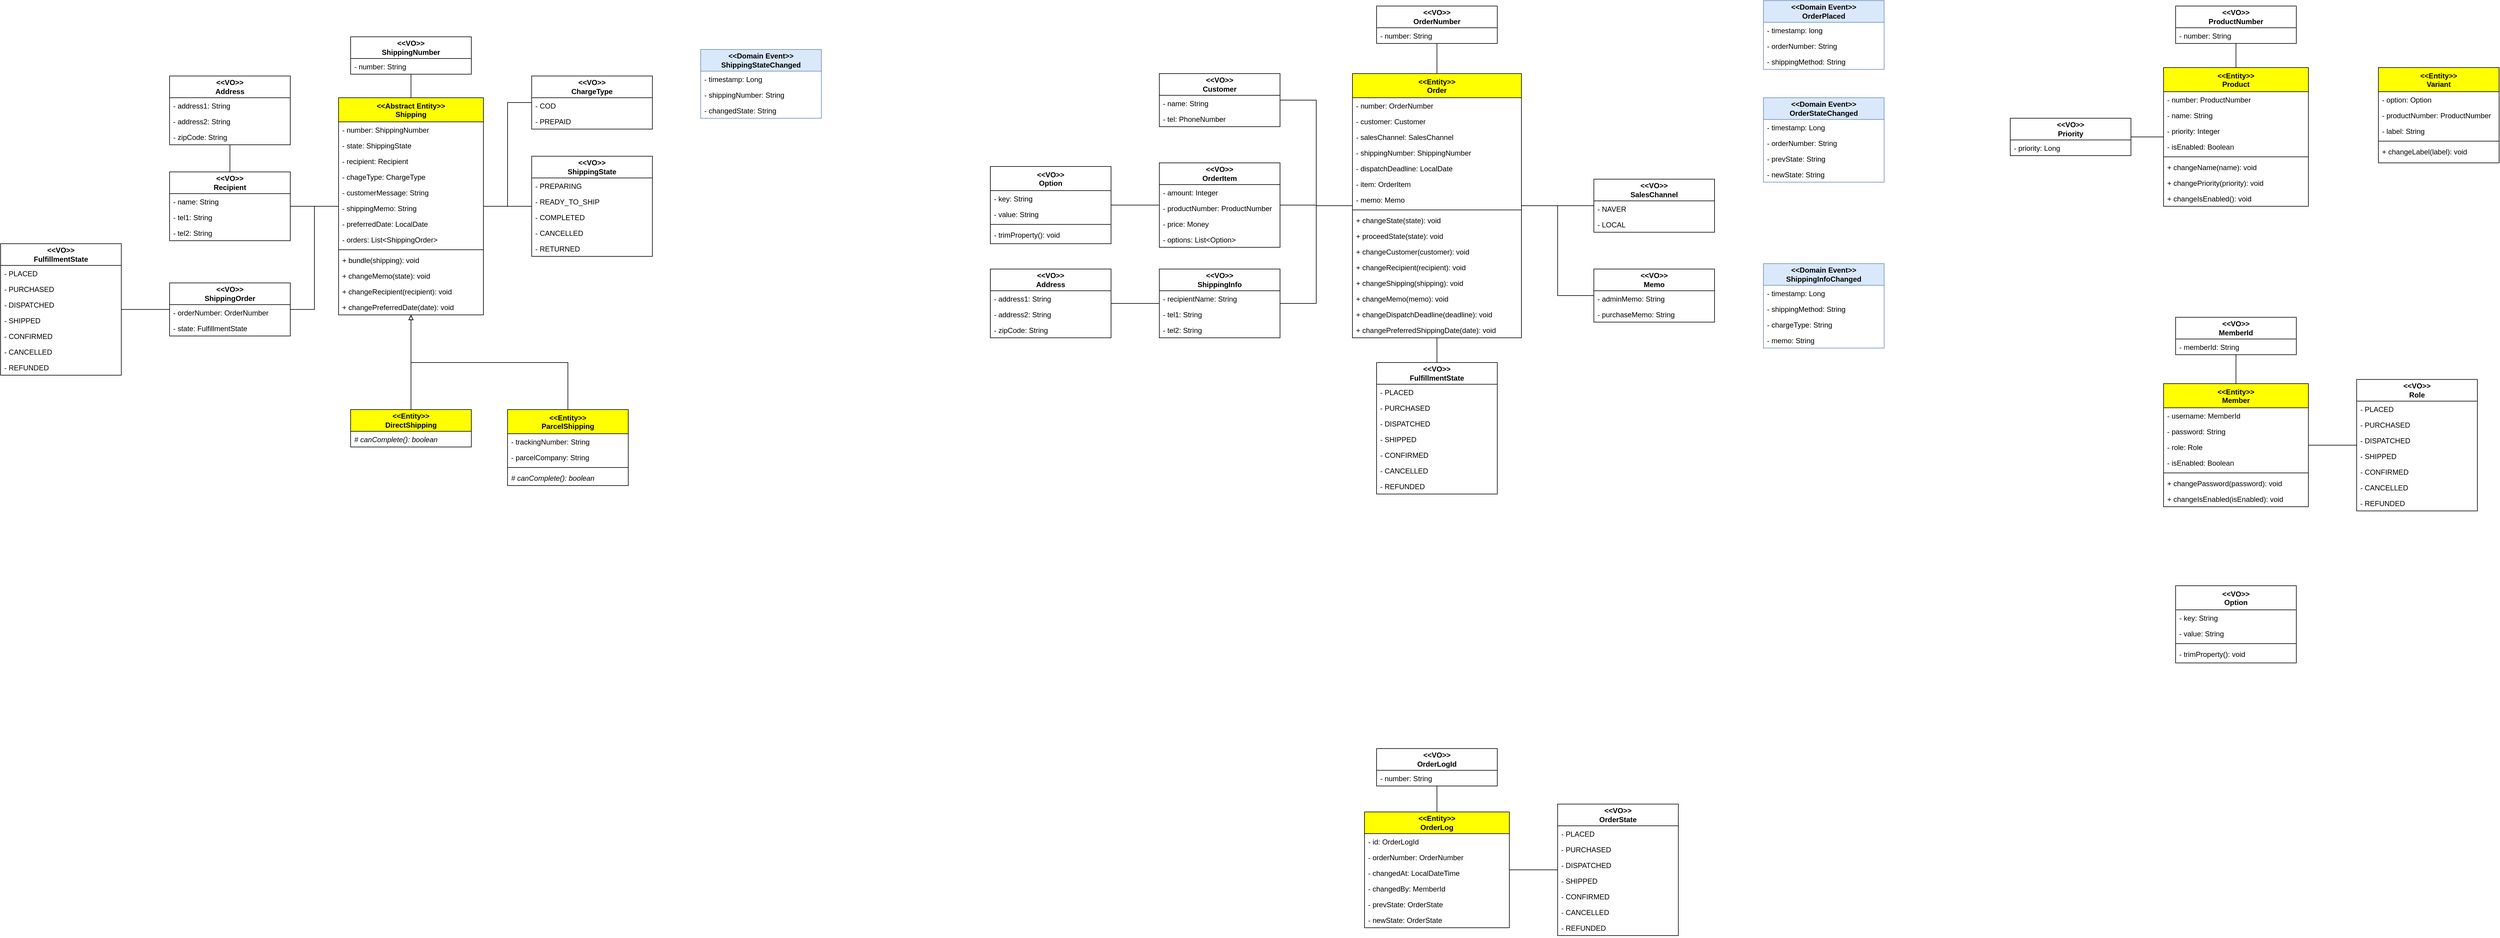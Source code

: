 <mxfile version="28.1.2">
  <diagram id="C5RBs43oDa-KdzZeNtuy" name="Page-1">
    <mxGraphModel dx="3948" dy="1432" grid="1" gridSize="10" guides="1" tooltips="1" connect="1" arrows="1" fold="1" page="1" pageScale="1" pageWidth="827" pageHeight="1169" math="0" shadow="0">
      <root>
        <mxCell id="WIyWlLk6GJQsqaUBKTNV-0" />
        <mxCell id="WIyWlLk6GJQsqaUBKTNV-1" parent="WIyWlLk6GJQsqaUBKTNV-0" />
        <mxCell id="71ndXXiEe4uwfo-h6Cex-128" value="&lt;div&gt;&amp;lt;&amp;lt;Entity&amp;gt;&amp;gt;&lt;/div&gt;Product" style="swimlane;fontStyle=1;align=center;verticalAlign=top;childLayout=stackLayout;horizontal=1;startSize=40;horizontalStack=0;resizeParent=1;resizeParentMax=0;resizeLast=0;collapsible=1;marginBottom=0;whiteSpace=wrap;html=1;fillColor=#FFFF00;rounded=0;" parent="WIyWlLk6GJQsqaUBKTNV-1" vertex="1">
          <mxGeometry x="1704" y="511" width="240" height="230" as="geometry" />
        </mxCell>
        <mxCell id="71ndXXiEe4uwfo-h6Cex-129" value="- number: ProductNumber" style="text;strokeColor=none;fillColor=none;align=left;verticalAlign=top;spacingLeft=4;spacingRight=4;overflow=hidden;rotatable=0;points=[[0,0.5],[1,0.5]];portConstraint=eastwest;whiteSpace=wrap;html=1;rounded=1;" parent="71ndXXiEe4uwfo-h6Cex-128" vertex="1">
          <mxGeometry y="40" width="240" height="26" as="geometry" />
        </mxCell>
        <mxCell id="71ndXXiEe4uwfo-h6Cex-131" value="- name: String" style="text;strokeColor=none;fillColor=none;align=left;verticalAlign=top;spacingLeft=4;spacingRight=4;overflow=hidden;rotatable=0;points=[[0,0.5],[1,0.5]];portConstraint=eastwest;whiteSpace=wrap;html=1;" parent="71ndXXiEe4uwfo-h6Cex-128" vertex="1">
          <mxGeometry y="66" width="240" height="26" as="geometry" />
        </mxCell>
        <mxCell id="71ndXXiEe4uwfo-h6Cex-130" value="- priority: Integer" style="text;strokeColor=none;fillColor=none;align=left;verticalAlign=top;spacingLeft=4;spacingRight=4;overflow=hidden;rotatable=0;points=[[0,0.5],[1,0.5]];portConstraint=eastwest;whiteSpace=wrap;html=1;" parent="71ndXXiEe4uwfo-h6Cex-128" vertex="1">
          <mxGeometry y="92" width="240" height="26" as="geometry" />
        </mxCell>
        <mxCell id="xlRKRD-kIn6iU4VCGcHE-404" value="- isEnabled: Boolean" style="text;strokeColor=none;fillColor=none;align=left;verticalAlign=top;spacingLeft=4;spacingRight=4;overflow=hidden;rotatable=0;points=[[0,0.5],[1,0.5]];portConstraint=eastwest;whiteSpace=wrap;html=1;" parent="71ndXXiEe4uwfo-h6Cex-128" vertex="1">
          <mxGeometry y="118" width="240" height="26" as="geometry" />
        </mxCell>
        <mxCell id="71ndXXiEe4uwfo-h6Cex-133" value="" style="line;strokeWidth=1;fillColor=none;align=left;verticalAlign=middle;spacingTop=-1;spacingLeft=3;spacingRight=3;rotatable=0;labelPosition=right;points=[];portConstraint=eastwest;strokeColor=inherit;" parent="71ndXXiEe4uwfo-h6Cex-128" vertex="1">
          <mxGeometry y="144" width="240" height="8" as="geometry" />
        </mxCell>
        <mxCell id="71ndXXiEe4uwfo-h6Cex-134" value="+ changeName(name): void" style="text;strokeColor=none;fillColor=none;align=left;verticalAlign=top;spacingLeft=4;spacingRight=4;overflow=hidden;rotatable=0;points=[[0,0.5],[1,0.5]];portConstraint=eastwest;whiteSpace=wrap;html=1;" parent="71ndXXiEe4uwfo-h6Cex-128" vertex="1">
          <mxGeometry y="152" width="240" height="26" as="geometry" />
        </mxCell>
        <mxCell id="71ndXXiEe4uwfo-h6Cex-135" value="+ changePriority(priority): void" style="text;strokeColor=none;fillColor=none;align=left;verticalAlign=top;spacingLeft=4;spacingRight=4;overflow=hidden;rotatable=0;points=[[0,0.5],[1,0.5]];portConstraint=eastwest;whiteSpace=wrap;html=1;" parent="71ndXXiEe4uwfo-h6Cex-128" vertex="1">
          <mxGeometry y="178" width="240" height="26" as="geometry" />
        </mxCell>
        <mxCell id="xlRKRD-kIn6iU4VCGcHE-405" value="+ changeIsEnabled(): void" style="text;strokeColor=none;fillColor=none;align=left;verticalAlign=top;spacingLeft=4;spacingRight=4;overflow=hidden;rotatable=0;points=[[0,0.5],[1,0.5]];portConstraint=eastwest;whiteSpace=wrap;html=1;" parent="71ndXXiEe4uwfo-h6Cex-128" vertex="1">
          <mxGeometry y="204" width="240" height="26" as="geometry" />
        </mxCell>
        <mxCell id="71ndXXiEe4uwfo-h6Cex-139" value="&lt;div style=&quot;font-weight: 700;&quot;&gt;&amp;lt;&amp;lt;VO&amp;gt;&amp;gt;&lt;/div&gt;&lt;b&gt;ProductNumber&lt;/b&gt;" style="swimlane;fontStyle=0;childLayout=stackLayout;horizontal=1;startSize=36;fillColor=default;horizontalStack=0;resizeParent=1;resizeParentMax=0;resizeLast=0;collapsible=1;marginBottom=0;whiteSpace=wrap;html=1;" parent="WIyWlLk6GJQsqaUBKTNV-1" vertex="1">
          <mxGeometry x="1724" y="409" width="200" height="62" as="geometry" />
        </mxCell>
        <mxCell id="71ndXXiEe4uwfo-h6Cex-140" value="- number: String" style="text;strokeColor=none;fillColor=none;align=left;verticalAlign=top;spacingLeft=4;spacingRight=4;overflow=hidden;rotatable=0;points=[[0,0.5],[1,0.5]];portConstraint=eastwest;whiteSpace=wrap;html=1;" parent="71ndXXiEe4uwfo-h6Cex-139" vertex="1">
          <mxGeometry y="36" width="200" height="26" as="geometry" />
        </mxCell>
        <mxCell id="71ndXXiEe4uwfo-h6Cex-141" style="edgeStyle=orthogonalEdgeStyle;rounded=0;orthogonalLoop=1;jettySize=auto;html=1;endArrow=none;startFill=0;" parent="WIyWlLk6GJQsqaUBKTNV-1" source="71ndXXiEe4uwfo-h6Cex-128" target="71ndXXiEe4uwfo-h6Cex-139" edge="1">
          <mxGeometry relative="1" as="geometry" />
        </mxCell>
        <mxCell id="8vM5RpBlBJZdXkOVyCoV-684" value="&lt;div&gt;&amp;lt;&amp;lt;Entity&amp;gt;&amp;gt;&lt;/div&gt;Variant" style="swimlane;fontStyle=1;align=center;verticalAlign=top;childLayout=stackLayout;horizontal=1;startSize=40;horizontalStack=0;resizeParent=1;resizeParentMax=0;resizeLast=0;collapsible=1;marginBottom=0;whiteSpace=wrap;html=1;fillColor=#FFFF00;" parent="WIyWlLk6GJQsqaUBKTNV-1" vertex="1">
          <mxGeometry x="2060" y="511" width="200" height="158" as="geometry" />
        </mxCell>
        <mxCell id="8vM5RpBlBJZdXkOVyCoV-690" value="- option: Option" style="text;strokeColor=none;fillColor=none;align=left;verticalAlign=top;spacingLeft=4;spacingRight=4;overflow=hidden;rotatable=0;points=[[0,0.5],[1,0.5]];portConstraint=eastwest;whiteSpace=wrap;html=1;" parent="8vM5RpBlBJZdXkOVyCoV-684" vertex="1">
          <mxGeometry y="40" width="200" height="26" as="geometry" />
        </mxCell>
        <mxCell id="8vM5RpBlBJZdXkOVyCoV-692" value="- productNumber: ProductNumber" style="text;strokeColor=none;fillColor=none;align=left;verticalAlign=top;spacingLeft=4;spacingRight=4;overflow=hidden;rotatable=0;points=[[0,0.5],[1,0.5]];portConstraint=eastwest;whiteSpace=wrap;html=1;" parent="8vM5RpBlBJZdXkOVyCoV-684" vertex="1">
          <mxGeometry y="66" width="200" height="26" as="geometry" />
        </mxCell>
        <mxCell id="8vM5RpBlBJZdXkOVyCoV-685" value="- label: String" style="text;strokeColor=none;fillColor=none;align=left;verticalAlign=top;spacingLeft=4;spacingRight=4;overflow=hidden;rotatable=0;points=[[0,0.5],[1,0.5]];portConstraint=eastwest;whiteSpace=wrap;html=1;" parent="8vM5RpBlBJZdXkOVyCoV-684" vertex="1">
          <mxGeometry y="92" width="200" height="26" as="geometry" />
        </mxCell>
        <mxCell id="8vM5RpBlBJZdXkOVyCoV-686" value="" style="line;strokeWidth=1;fillColor=none;align=left;verticalAlign=middle;spacingTop=-1;spacingLeft=3;spacingRight=3;rotatable=0;labelPosition=right;points=[];portConstraint=eastwest;strokeColor=inherit;" parent="8vM5RpBlBJZdXkOVyCoV-684" vertex="1">
          <mxGeometry y="118" width="200" height="8" as="geometry" />
        </mxCell>
        <mxCell id="8vM5RpBlBJZdXkOVyCoV-687" value="+ changeLabel(label): void" style="text;strokeColor=none;fillColor=none;align=left;verticalAlign=top;spacingLeft=4;spacingRight=4;overflow=hidden;rotatable=0;points=[[0,0.5],[1,0.5]];portConstraint=eastwest;whiteSpace=wrap;html=1;" parent="8vM5RpBlBJZdXkOVyCoV-684" vertex="1">
          <mxGeometry y="126" width="200" height="32" as="geometry" />
        </mxCell>
        <mxCell id="FMk_IcKt5AGykF6sQ1Rf-2" style="edgeStyle=orthogonalEdgeStyle;rounded=0;orthogonalLoop=1;jettySize=auto;html=1;endArrow=none;startFill=0;" parent="WIyWlLk6GJQsqaUBKTNV-1" source="FMk_IcKt5AGykF6sQ1Rf-0" target="71ndXXiEe4uwfo-h6Cex-128" edge="1">
          <mxGeometry relative="1" as="geometry" />
        </mxCell>
        <mxCell id="FMk_IcKt5AGykF6sQ1Rf-0" value="&lt;div style=&quot;font-weight: 700;&quot;&gt;&amp;lt;&amp;lt;VO&amp;gt;&amp;gt;&lt;/div&gt;&lt;b&gt;Priority&lt;/b&gt;" style="swimlane;fontStyle=0;childLayout=stackLayout;horizontal=1;startSize=36;fillColor=default;horizontalStack=0;resizeParent=1;resizeParentMax=0;resizeLast=0;collapsible=1;marginBottom=0;whiteSpace=wrap;html=1;" parent="WIyWlLk6GJQsqaUBKTNV-1" vertex="1">
          <mxGeometry x="1450" y="595" width="200" height="62" as="geometry" />
        </mxCell>
        <mxCell id="FMk_IcKt5AGykF6sQ1Rf-1" value="- priority: Long" style="text;strokeColor=none;fillColor=none;align=left;verticalAlign=top;spacingLeft=4;spacingRight=4;overflow=hidden;rotatable=0;points=[[0,0.5],[1,0.5]];portConstraint=eastwest;whiteSpace=wrap;html=1;" parent="FMk_IcKt5AGykF6sQ1Rf-0" vertex="1">
          <mxGeometry y="36" width="200" height="26" as="geometry" />
        </mxCell>
        <mxCell id="FBPeUek5stQZwFcVivVc-1" style="edgeStyle=orthogonalEdgeStyle;rounded=0;orthogonalLoop=1;jettySize=auto;html=1;endArrow=none;startFill=0;" parent="WIyWlLk6GJQsqaUBKTNV-1" source="qnexD4484XIfl0Dt4gqf-45" target="71ndXXiEe4uwfo-h6Cex-81" edge="1">
          <mxGeometry relative="1" as="geometry" />
        </mxCell>
        <mxCell id="qnexD4484XIfl0Dt4gqf-45" value="&lt;div style=&quot;font-weight: 700;&quot;&gt;&lt;div&gt;&amp;lt;&amp;lt;VO&amp;gt;&amp;gt;&lt;/div&gt;&lt;b&gt;FulfillmentState&lt;/b&gt;&lt;/div&gt;" style="swimlane;fontStyle=0;childLayout=stackLayout;horizontal=1;startSize=36;fillColor=default;horizontalStack=0;resizeParent=1;resizeParentMax=0;resizeLast=0;collapsible=1;marginBottom=0;whiteSpace=wrap;html=1;" parent="WIyWlLk6GJQsqaUBKTNV-1" vertex="1">
          <mxGeometry x="400" y="1000" width="200" height="218" as="geometry" />
        </mxCell>
        <mxCell id="qnexD4484XIfl0Dt4gqf-46" value="- PLACED" style="text;strokeColor=none;fillColor=none;align=left;verticalAlign=top;spacingLeft=4;spacingRight=4;overflow=hidden;rotatable=0;points=[[0,0.5],[1,0.5]];portConstraint=eastwest;whiteSpace=wrap;html=1;" parent="qnexD4484XIfl0Dt4gqf-45" vertex="1">
          <mxGeometry y="36" width="200" height="26" as="geometry" />
        </mxCell>
        <mxCell id="qnexD4484XIfl0Dt4gqf-47" value="- PURCHASED" style="text;strokeColor=none;fillColor=none;align=left;verticalAlign=top;spacingLeft=4;spacingRight=4;overflow=hidden;rotatable=0;points=[[0,0.5],[1,0.5]];portConstraint=eastwest;whiteSpace=wrap;html=1;" parent="qnexD4484XIfl0Dt4gqf-45" vertex="1">
          <mxGeometry y="62" width="200" height="26" as="geometry" />
        </mxCell>
        <mxCell id="qnexD4484XIfl0Dt4gqf-48" value="- DISPATCHED" style="text;strokeColor=none;fillColor=none;align=left;verticalAlign=top;spacingLeft=4;spacingRight=4;overflow=hidden;rotatable=0;points=[[0,0.5],[1,0.5]];portConstraint=eastwest;whiteSpace=wrap;html=1;" parent="qnexD4484XIfl0Dt4gqf-45" vertex="1">
          <mxGeometry y="88" width="200" height="26" as="geometry" />
        </mxCell>
        <mxCell id="qnexD4484XIfl0Dt4gqf-49" value="- SHIPPED" style="text;strokeColor=none;fillColor=none;align=left;verticalAlign=top;spacingLeft=4;spacingRight=4;overflow=hidden;rotatable=0;points=[[0,0.5],[1,0.5]];portConstraint=eastwest;whiteSpace=wrap;html=1;" parent="qnexD4484XIfl0Dt4gqf-45" vertex="1">
          <mxGeometry y="114" width="200" height="26" as="geometry" />
        </mxCell>
        <mxCell id="qnexD4484XIfl0Dt4gqf-50" value="- CONFIRMED" style="text;strokeColor=none;fillColor=none;align=left;verticalAlign=top;spacingLeft=4;spacingRight=4;overflow=hidden;rotatable=0;points=[[0,0.5],[1,0.5]];portConstraint=eastwest;whiteSpace=wrap;html=1;" parent="qnexD4484XIfl0Dt4gqf-45" vertex="1">
          <mxGeometry y="140" width="200" height="26" as="geometry" />
        </mxCell>
        <mxCell id="qnexD4484XIfl0Dt4gqf-51" value="- CANCELLED" style="text;strokeColor=none;fillColor=none;align=left;verticalAlign=top;spacingLeft=4;spacingRight=4;overflow=hidden;rotatable=0;points=[[0,0.5],[1,0.5]];portConstraint=eastwest;whiteSpace=wrap;html=1;" parent="qnexD4484XIfl0Dt4gqf-45" vertex="1">
          <mxGeometry y="166" width="200" height="26" as="geometry" />
        </mxCell>
        <mxCell id="qnexD4484XIfl0Dt4gqf-52" value="- REFUNDED" style="text;strokeColor=none;fillColor=none;align=left;verticalAlign=top;spacingLeft=4;spacingRight=4;overflow=hidden;rotatable=0;points=[[0,0.5],[1,0.5]];portConstraint=eastwest;whiteSpace=wrap;html=1;" parent="qnexD4484XIfl0Dt4gqf-45" vertex="1">
          <mxGeometry y="192" width="200" height="26" as="geometry" />
        </mxCell>
        <mxCell id="xlRKRD-kIn6iU4VCGcHE-333" value="&lt;div style=&quot;font-weight: 700;&quot;&gt;&amp;lt;&amp;lt;Entity&amp;gt;&amp;gt;&lt;/div&gt;&lt;b&gt;OrderLog&lt;/b&gt;" style="swimlane;fontStyle=0;childLayout=stackLayout;horizontal=1;startSize=36;fillColor=#FFFF00;horizontalStack=0;resizeParent=1;resizeParentMax=0;resizeLast=0;collapsible=1;marginBottom=0;whiteSpace=wrap;html=1;" parent="WIyWlLk6GJQsqaUBKTNV-1" vertex="1">
          <mxGeometry x="380" y="1745" width="240" height="192" as="geometry" />
        </mxCell>
        <mxCell id="w8hMJIeaq7l5XMlGbZoP-29" value="- id: OrderLogId" style="text;strokeColor=none;fillColor=none;align=left;verticalAlign=top;spacingLeft=4;spacingRight=4;overflow=hidden;rotatable=0;points=[[0,0.5],[1,0.5]];portConstraint=eastwest;whiteSpace=wrap;html=1;" parent="xlRKRD-kIn6iU4VCGcHE-333" vertex="1">
          <mxGeometry y="36" width="240" height="26" as="geometry" />
        </mxCell>
        <mxCell id="w8hMJIeaq7l5XMlGbZoP-30" value="- orderNumber: OrderNumber" style="text;strokeColor=none;fillColor=none;align=left;verticalAlign=top;spacingLeft=4;spacingRight=4;overflow=hidden;rotatable=0;points=[[0,0.5],[1,0.5]];portConstraint=eastwest;whiteSpace=wrap;html=1;rounded=1;" parent="xlRKRD-kIn6iU4VCGcHE-333" vertex="1">
          <mxGeometry y="62" width="240" height="26" as="geometry" />
        </mxCell>
        <mxCell id="xlRKRD-kIn6iU4VCGcHE-344" value="- changedAt: LocalDateTime" style="text;strokeColor=none;fillColor=none;align=left;verticalAlign=top;spacingLeft=4;spacingRight=4;overflow=hidden;rotatable=0;points=[[0,0.5],[1,0.5]];portConstraint=eastwest;whiteSpace=wrap;html=1;" parent="xlRKRD-kIn6iU4VCGcHE-333" vertex="1">
          <mxGeometry y="88" width="240" height="26" as="geometry" />
        </mxCell>
        <mxCell id="xlRKRD-kIn6iU4VCGcHE-347" value="- changedBy: MemberId" style="text;strokeColor=none;fillColor=none;align=left;verticalAlign=top;spacingLeft=4;spacingRight=4;overflow=hidden;rotatable=0;points=[[0,0.5],[1,0.5]];portConstraint=eastwest;whiteSpace=wrap;html=1;" parent="xlRKRD-kIn6iU4VCGcHE-333" vertex="1">
          <mxGeometry y="114" width="240" height="26" as="geometry" />
        </mxCell>
        <mxCell id="xlRKRD-kIn6iU4VCGcHE-346" value="- prevState: OrderState" style="text;strokeColor=none;fillColor=none;align=left;verticalAlign=top;spacingLeft=4;spacingRight=4;overflow=hidden;rotatable=0;points=[[0,0.5],[1,0.5]];portConstraint=eastwest;whiteSpace=wrap;html=1;" parent="xlRKRD-kIn6iU4VCGcHE-333" vertex="1">
          <mxGeometry y="140" width="240" height="26" as="geometry" />
        </mxCell>
        <mxCell id="w8hMJIeaq7l5XMlGbZoP-31" value="- newState: OrderState" style="text;strokeColor=none;fillColor=none;align=left;verticalAlign=top;spacingLeft=4;spacingRight=4;overflow=hidden;rotatable=0;points=[[0,0.5],[1,0.5]];portConstraint=eastwest;whiteSpace=wrap;html=1;" parent="xlRKRD-kIn6iU4VCGcHE-333" vertex="1">
          <mxGeometry y="166" width="240" height="26" as="geometry" />
        </mxCell>
        <mxCell id="xlRKRD-kIn6iU4VCGcHE-361" value="&lt;div style=&quot;font-weight: 700;&quot;&gt;&amp;lt;&amp;lt;Domain Event&amp;gt;&amp;gt;&lt;/div&gt;&lt;b&gt;OrderStateChanged&lt;/b&gt;" style="swimlane;fontStyle=0;childLayout=stackLayout;horizontal=1;startSize=36;fillColor=#dae8fc;horizontalStack=0;resizeParent=1;resizeParentMax=0;resizeLast=0;collapsible=1;marginBottom=0;whiteSpace=wrap;html=1;strokeColor=#6c8ebf;" parent="WIyWlLk6GJQsqaUBKTNV-1" vertex="1">
          <mxGeometry x="1041" y="561" width="200" height="140" as="geometry" />
        </mxCell>
        <mxCell id="xlRKRD-kIn6iU4VCGcHE-363" value="- timestamp: Long" style="text;strokeColor=none;fillColor=none;align=left;verticalAlign=top;spacingLeft=4;spacingRight=4;overflow=hidden;rotatable=0;points=[[0,0.5],[1,0.5]];portConstraint=eastwest;whiteSpace=wrap;html=1;" parent="xlRKRD-kIn6iU4VCGcHE-361" vertex="1">
          <mxGeometry y="36" width="200" height="26" as="geometry" />
        </mxCell>
        <mxCell id="xlRKRD-kIn6iU4VCGcHE-362" value="- orderNumber: String" style="text;strokeColor=none;fillColor=none;align=left;verticalAlign=top;spacingLeft=4;spacingRight=4;overflow=hidden;rotatable=0;points=[[0,0.5],[1,0.5]];portConstraint=eastwest;whiteSpace=wrap;html=1;" parent="xlRKRD-kIn6iU4VCGcHE-361" vertex="1">
          <mxGeometry y="62" width="200" height="26" as="geometry" />
        </mxCell>
        <mxCell id="xlRKRD-kIn6iU4VCGcHE-369" value="- prevState: String" style="text;strokeColor=none;fillColor=none;align=left;verticalAlign=top;spacingLeft=4;spacingRight=4;overflow=hidden;rotatable=0;points=[[0,0.5],[1,0.5]];portConstraint=eastwest;whiteSpace=wrap;html=1;" parent="xlRKRD-kIn6iU4VCGcHE-361" vertex="1">
          <mxGeometry y="88" width="200" height="26" as="geometry" />
        </mxCell>
        <mxCell id="xlRKRD-kIn6iU4VCGcHE-370" value="- newState: String" style="text;strokeColor=none;fillColor=none;align=left;verticalAlign=top;spacingLeft=4;spacingRight=4;overflow=hidden;rotatable=0;points=[[0,0.5],[1,0.5]];portConstraint=eastwest;whiteSpace=wrap;html=1;" parent="xlRKRD-kIn6iU4VCGcHE-361" vertex="1">
          <mxGeometry y="114" width="200" height="26" as="geometry" />
        </mxCell>
        <mxCell id="71ndXXiEe4uwfo-h6Cex-127" style="edgeStyle=orthogonalEdgeStyle;rounded=0;orthogonalLoop=1;jettySize=auto;html=1;endArrow=none;startFill=0;" parent="WIyWlLk6GJQsqaUBKTNV-1" source="71ndXXiEe4uwfo-h6Cex-81" target="71ndXXiEe4uwfo-h6Cex-100" edge="1">
          <mxGeometry relative="1" as="geometry" />
        </mxCell>
        <mxCell id="71ndXXiEe4uwfo-h6Cex-81" value="&lt;div&gt;&amp;lt;&amp;lt;Entity&amp;gt;&amp;gt;&lt;/div&gt;Order" style="swimlane;fontStyle=1;align=center;verticalAlign=top;childLayout=stackLayout;horizontal=1;startSize=40;horizontalStack=0;resizeParent=1;resizeParentMax=0;resizeLast=0;collapsible=1;marginBottom=0;whiteSpace=wrap;html=1;fillColor=#FFFF00;rounded=0;" parent="WIyWlLk6GJQsqaUBKTNV-1" vertex="1">
          <mxGeometry x="360" y="521" width="280" height="438" as="geometry" />
        </mxCell>
        <mxCell id="71ndXXiEe4uwfo-h6Cex-83" value="- number: OrderNumber" style="text;strokeColor=none;fillColor=none;align=left;verticalAlign=top;spacingLeft=4;spacingRight=4;overflow=hidden;rotatable=0;points=[[0,0.5],[1,0.5]];portConstraint=eastwest;whiteSpace=wrap;html=1;rounded=1;" parent="71ndXXiEe4uwfo-h6Cex-81" vertex="1">
          <mxGeometry y="40" width="280" height="26" as="geometry" />
        </mxCell>
        <mxCell id="71ndXXiEe4uwfo-h6Cex-115" value="- customer: Customer" style="text;strokeColor=none;fillColor=none;align=left;verticalAlign=top;spacingLeft=4;spacingRight=4;overflow=hidden;rotatable=0;points=[[0,0.5],[1,0.5]];portConstraint=eastwest;whiteSpace=wrap;html=1;" parent="71ndXXiEe4uwfo-h6Cex-81" vertex="1">
          <mxGeometry y="66" width="280" height="26" as="geometry" />
        </mxCell>
        <mxCell id="71ndXXiEe4uwfo-h6Cex-113" value="- salesChannel: SalesChannel" style="text;strokeColor=none;fillColor=none;align=left;verticalAlign=top;spacingLeft=4;spacingRight=4;overflow=hidden;rotatable=0;points=[[0,0.5],[1,0.5]];portConstraint=eastwest;whiteSpace=wrap;html=1;" parent="71ndXXiEe4uwfo-h6Cex-81" vertex="1">
          <mxGeometry y="92" width="280" height="26" as="geometry" />
        </mxCell>
        <mxCell id="FBPeUek5stQZwFcVivVc-25" value="- shippingNumber: ShippingNumber" style="text;strokeColor=none;fillColor=none;align=left;verticalAlign=top;spacingLeft=4;spacingRight=4;overflow=hidden;rotatable=0;points=[[0,0.5],[1,0.5]];portConstraint=eastwest;whiteSpace=wrap;html=1;rounded=1;" parent="71ndXXiEe4uwfo-h6Cex-81" vertex="1">
          <mxGeometry y="118" width="280" height="26" as="geometry" />
        </mxCell>
        <mxCell id="FBPeUek5stQZwFcVivVc-32" value="- dispatchDeadline: LocalDate" style="text;strokeColor=none;fillColor=none;align=left;verticalAlign=top;spacingLeft=4;spacingRight=4;overflow=hidden;rotatable=0;points=[[0,0.5],[1,0.5]];portConstraint=eastwest;whiteSpace=wrap;html=1;" parent="71ndXXiEe4uwfo-h6Cex-81" vertex="1">
          <mxGeometry y="144" width="280" height="26" as="geometry" />
        </mxCell>
        <mxCell id="xlRKRD-kIn6iU4VCGcHE-265" value="- item: OrderItem" style="text;strokeColor=none;fillColor=none;align=left;verticalAlign=top;spacingLeft=4;spacingRight=4;overflow=hidden;rotatable=0;points=[[0,0.5],[1,0.5]];portConstraint=eastwest;whiteSpace=wrap;html=1;" parent="71ndXXiEe4uwfo-h6Cex-81" vertex="1">
          <mxGeometry y="170" width="280" height="26" as="geometry" />
        </mxCell>
        <mxCell id="FBPeUek5stQZwFcVivVc-11" value="- memo: Memo" style="text;strokeColor=none;fillColor=none;align=left;verticalAlign=top;spacingLeft=4;spacingRight=4;overflow=hidden;rotatable=0;points=[[0,0.5],[1,0.5]];portConstraint=eastwest;whiteSpace=wrap;html=1;rounded=1;" parent="71ndXXiEe4uwfo-h6Cex-81" vertex="1">
          <mxGeometry y="196" width="280" height="26" as="geometry" />
        </mxCell>
        <mxCell id="71ndXXiEe4uwfo-h6Cex-86" value="" style="line;strokeWidth=1;fillColor=none;align=left;verticalAlign=middle;spacingTop=-1;spacingLeft=3;spacingRight=3;rotatable=0;labelPosition=right;points=[];portConstraint=eastwest;strokeColor=inherit;" parent="71ndXXiEe4uwfo-h6Cex-81" vertex="1">
          <mxGeometry y="222" width="280" height="8" as="geometry" />
        </mxCell>
        <mxCell id="FBPeUek5stQZwFcVivVc-21" value="+ changeState(state): void" style="text;strokeColor=none;fillColor=none;align=left;verticalAlign=top;spacingLeft=4;spacingRight=4;overflow=hidden;rotatable=0;points=[[0,0.5],[1,0.5]];portConstraint=eastwest;whiteSpace=wrap;html=1;" parent="71ndXXiEe4uwfo-h6Cex-81" vertex="1">
          <mxGeometry y="230" width="280" height="26" as="geometry" />
        </mxCell>
        <mxCell id="FBPeUek5stQZwFcVivVc-22" value="+ proceedState(state): void" style="text;strokeColor=none;fillColor=none;align=left;verticalAlign=top;spacingLeft=4;spacingRight=4;overflow=hidden;rotatable=0;points=[[0,0.5],[1,0.5]];portConstraint=eastwest;whiteSpace=wrap;html=1;" parent="71ndXXiEe4uwfo-h6Cex-81" vertex="1">
          <mxGeometry y="256" width="280" height="26" as="geometry" />
        </mxCell>
        <mxCell id="71ndXXiEe4uwfo-h6Cex-87" value="+ changeCustomer(customer): void" style="text;strokeColor=none;fillColor=none;align=left;verticalAlign=top;spacingLeft=4;spacingRight=4;overflow=hidden;rotatable=0;points=[[0,0.5],[1,0.5]];portConstraint=eastwest;whiteSpace=wrap;html=1;" parent="71ndXXiEe4uwfo-h6Cex-81" vertex="1">
          <mxGeometry y="282" width="280" height="26" as="geometry" />
        </mxCell>
        <mxCell id="71ndXXiEe4uwfo-h6Cex-88" value="+ changeRecipient(recipient): void" style="text;strokeColor=none;fillColor=none;align=left;verticalAlign=top;spacingLeft=4;spacingRight=4;overflow=hidden;rotatable=0;points=[[0,0.5],[1,0.5]];portConstraint=eastwest;whiteSpace=wrap;html=1;" parent="71ndXXiEe4uwfo-h6Cex-81" vertex="1">
          <mxGeometry y="308" width="280" height="26" as="geometry" />
        </mxCell>
        <mxCell id="FBPeUek5stQZwFcVivVc-23" value="+ changeShipping(shipping): void" style="text;strokeColor=none;fillColor=none;align=left;verticalAlign=top;spacingLeft=4;spacingRight=4;overflow=hidden;rotatable=0;points=[[0,0.5],[1,0.5]];portConstraint=eastwest;whiteSpace=wrap;html=1;" parent="71ndXXiEe4uwfo-h6Cex-81" vertex="1">
          <mxGeometry y="334" width="280" height="26" as="geometry" />
        </mxCell>
        <mxCell id="FBPeUek5stQZwFcVivVc-24" value="+ changeMemo(memo): void" style="text;strokeColor=none;fillColor=none;align=left;verticalAlign=top;spacingLeft=4;spacingRight=4;overflow=hidden;rotatable=0;points=[[0,0.5],[1,0.5]];portConstraint=eastwest;whiteSpace=wrap;html=1;" parent="71ndXXiEe4uwfo-h6Cex-81" vertex="1">
          <mxGeometry y="360" width="280" height="26" as="geometry" />
        </mxCell>
        <mxCell id="FBPeUek5stQZwFcVivVc-35" value="+ changeDispatchDeadline(deadline): void" style="text;strokeColor=none;fillColor=none;align=left;verticalAlign=top;spacingLeft=4;spacingRight=4;overflow=hidden;rotatable=0;points=[[0,0.5],[1,0.5]];portConstraint=eastwest;whiteSpace=wrap;html=1;" parent="71ndXXiEe4uwfo-h6Cex-81" vertex="1">
          <mxGeometry y="386" width="280" height="26" as="geometry" />
        </mxCell>
        <mxCell id="FBPeUek5stQZwFcVivVc-36" value="+ changePreferredShippingDate(date): void" style="text;strokeColor=none;fillColor=none;align=left;verticalAlign=top;spacingLeft=4;spacingRight=4;overflow=hidden;rotatable=0;points=[[0,0.5],[1,0.5]];portConstraint=eastwest;whiteSpace=wrap;html=1;" parent="71ndXXiEe4uwfo-h6Cex-81" vertex="1">
          <mxGeometry y="412" width="280" height="26" as="geometry" />
        </mxCell>
        <mxCell id="71ndXXiEe4uwfo-h6Cex-94" style="edgeStyle=orthogonalEdgeStyle;rounded=0;orthogonalLoop=1;jettySize=auto;html=1;endArrow=none;startFill=0;" parent="WIyWlLk6GJQsqaUBKTNV-1" source="71ndXXiEe4uwfo-h6Cex-92" target="71ndXXiEe4uwfo-h6Cex-81" edge="1">
          <mxGeometry relative="1" as="geometry" />
        </mxCell>
        <mxCell id="71ndXXiEe4uwfo-h6Cex-92" value="&lt;div style=&quot;font-weight: 700;&quot;&gt;&amp;lt;&amp;lt;VO&amp;gt;&amp;gt;&lt;/div&gt;&lt;b&gt;OrderNumber&lt;/b&gt;" style="swimlane;fontStyle=0;childLayout=stackLayout;horizontal=1;startSize=36;fillColor=default;horizontalStack=0;resizeParent=1;resizeParentMax=0;resizeLast=0;collapsible=1;marginBottom=0;whiteSpace=wrap;html=1;" parent="WIyWlLk6GJQsqaUBKTNV-1" vertex="1">
          <mxGeometry x="400" y="409" width="200" height="62" as="geometry" />
        </mxCell>
        <mxCell id="71ndXXiEe4uwfo-h6Cex-93" value="- number: String" style="text;strokeColor=none;fillColor=none;align=left;verticalAlign=top;spacingLeft=4;spacingRight=4;overflow=hidden;rotatable=0;points=[[0,0.5],[1,0.5]];portConstraint=eastwest;whiteSpace=wrap;html=1;" parent="71ndXXiEe4uwfo-h6Cex-92" vertex="1">
          <mxGeometry y="36" width="200" height="26" as="geometry" />
        </mxCell>
        <mxCell id="wtBZI2XU2Mo8Fbr3LxZD-20" style="edgeStyle=orthogonalEdgeStyle;rounded=0;orthogonalLoop=1;jettySize=auto;html=1;endArrow=none;endFill=0;" parent="WIyWlLk6GJQsqaUBKTNV-1" source="71ndXXiEe4uwfo-h6Cex-95" target="wtBZI2XU2Mo8Fbr3LxZD-0" edge="1">
          <mxGeometry relative="1" as="geometry" />
        </mxCell>
        <mxCell id="71ndXXiEe4uwfo-h6Cex-95" value="&lt;div style=&quot;font-weight: 700;&quot;&gt;&amp;lt;&amp;lt;VO&amp;gt;&amp;gt;&lt;/div&gt;&lt;b&gt;Recipient&lt;/b&gt;" style="swimlane;fontStyle=0;childLayout=stackLayout;horizontal=1;startSize=36;fillColor=default;horizontalStack=0;resizeParent=1;resizeParentMax=0;resizeLast=0;collapsible=1;marginBottom=0;whiteSpace=wrap;html=1;" parent="WIyWlLk6GJQsqaUBKTNV-1" vertex="1">
          <mxGeometry x="-1600" y="684" width="200" height="114" as="geometry" />
        </mxCell>
        <mxCell id="71ndXXiEe4uwfo-h6Cex-96" value="- name: String" style="text;strokeColor=none;fillColor=none;align=left;verticalAlign=top;spacingLeft=4;spacingRight=4;overflow=hidden;rotatable=0;points=[[0,0.5],[1,0.5]];portConstraint=eastwest;whiteSpace=wrap;html=1;" parent="71ndXXiEe4uwfo-h6Cex-95" vertex="1">
          <mxGeometry y="36" width="200" height="26" as="geometry" />
        </mxCell>
        <mxCell id="71ndXXiEe4uwfo-h6Cex-98" value="- tel1: String" style="text;strokeColor=none;fillColor=none;align=left;verticalAlign=top;spacingLeft=4;spacingRight=4;overflow=hidden;rotatable=0;points=[[0,0.5],[1,0.5]];portConstraint=eastwest;whiteSpace=wrap;html=1;" parent="71ndXXiEe4uwfo-h6Cex-95" vertex="1">
          <mxGeometry y="62" width="200" height="26" as="geometry" />
        </mxCell>
        <mxCell id="71ndXXiEe4uwfo-h6Cex-97" value="- tel2: String" style="text;strokeColor=none;fillColor=none;align=left;verticalAlign=top;spacingLeft=4;spacingRight=4;overflow=hidden;rotatable=0;points=[[0,0.5],[1,0.5]];portConstraint=eastwest;whiteSpace=wrap;html=1;" parent="71ndXXiEe4uwfo-h6Cex-95" vertex="1">
          <mxGeometry y="88" width="200" height="26" as="geometry" />
        </mxCell>
        <mxCell id="71ndXXiEe4uwfo-h6Cex-100" value="&lt;div style=&quot;font-weight: 700;&quot;&gt;&amp;lt;&amp;lt;VO&amp;gt;&amp;gt;&lt;/div&gt;&lt;b&gt;Customer&lt;/b&gt;" style="swimlane;fontStyle=0;childLayout=stackLayout;horizontal=1;startSize=36;fillColor=default;horizontalStack=0;resizeParent=1;resizeParentMax=0;resizeLast=0;collapsible=1;marginBottom=0;whiteSpace=wrap;html=1;" parent="WIyWlLk6GJQsqaUBKTNV-1" vertex="1">
          <mxGeometry x="40" y="521" width="200" height="88" as="geometry" />
        </mxCell>
        <mxCell id="71ndXXiEe4uwfo-h6Cex-101" value="- name: String" style="text;strokeColor=none;fillColor=none;align=left;verticalAlign=top;spacingLeft=4;spacingRight=4;overflow=hidden;rotatable=0;points=[[0,0.5],[1,0.5]];portConstraint=eastwest;whiteSpace=wrap;html=1;" parent="71ndXXiEe4uwfo-h6Cex-100" vertex="1">
          <mxGeometry y="36" width="200" height="26" as="geometry" />
        </mxCell>
        <mxCell id="71ndXXiEe4uwfo-h6Cex-103" value="- tel: PhoneNumber" style="text;strokeColor=none;fillColor=none;align=left;verticalAlign=top;spacingLeft=4;spacingRight=4;overflow=hidden;rotatable=0;points=[[0,0.5],[1,0.5]];portConstraint=eastwest;whiteSpace=wrap;html=1;" parent="71ndXXiEe4uwfo-h6Cex-100" vertex="1">
          <mxGeometry y="62" width="200" height="26" as="geometry" />
        </mxCell>
        <mxCell id="71ndXXiEe4uwfo-h6Cex-114" style="edgeStyle=orthogonalEdgeStyle;rounded=0;orthogonalLoop=1;jettySize=auto;html=1;endArrow=none;startFill=0;" parent="WIyWlLk6GJQsqaUBKTNV-1" source="71ndXXiEe4uwfo-h6Cex-109" target="71ndXXiEe4uwfo-h6Cex-81" edge="1">
          <mxGeometry relative="1" as="geometry" />
        </mxCell>
        <mxCell id="8vM5RpBlBJZdXkOVyCoV-185" value="&lt;div style=&quot;font-weight: 700;&quot;&gt;&amp;lt;&amp;lt;Domain Event&amp;gt;&amp;gt;&lt;/div&gt;&lt;b&gt;OrderPlaced&lt;/b&gt;" style="swimlane;fontStyle=0;childLayout=stackLayout;horizontal=1;startSize=36;fillColor=#dae8fc;horizontalStack=0;resizeParent=1;resizeParentMax=0;resizeLast=0;collapsible=1;marginBottom=0;whiteSpace=wrap;html=1;strokeColor=#6c8ebf;" parent="WIyWlLk6GJQsqaUBKTNV-1" vertex="1">
          <mxGeometry x="1041" y="400" width="200" height="114" as="geometry" />
        </mxCell>
        <mxCell id="8vM5RpBlBJZdXkOVyCoV-187" value="- timestamp: long" style="text;strokeColor=none;fillColor=none;align=left;verticalAlign=top;spacingLeft=4;spacingRight=4;overflow=hidden;rotatable=0;points=[[0,0.5],[1,0.5]];portConstraint=eastwest;whiteSpace=wrap;html=1;" parent="8vM5RpBlBJZdXkOVyCoV-185" vertex="1">
          <mxGeometry y="36" width="200" height="26" as="geometry" />
        </mxCell>
        <mxCell id="8vM5RpBlBJZdXkOVyCoV-186" value="- orderNumber: String" style="text;strokeColor=none;fillColor=none;align=left;verticalAlign=top;spacingLeft=4;spacingRight=4;overflow=hidden;rotatable=0;points=[[0,0.5],[1,0.5]];portConstraint=eastwest;whiteSpace=wrap;html=1;" parent="8vM5RpBlBJZdXkOVyCoV-185" vertex="1">
          <mxGeometry y="62" width="200" height="26" as="geometry" />
        </mxCell>
        <mxCell id="wtBZI2XU2Mo8Fbr3LxZD-95" value="- shippingMethod: String" style="text;strokeColor=none;fillColor=none;align=left;verticalAlign=top;spacingLeft=4;spacingRight=4;overflow=hidden;rotatable=0;points=[[0,0.5],[1,0.5]];portConstraint=eastwest;whiteSpace=wrap;html=1;" parent="8vM5RpBlBJZdXkOVyCoV-185" vertex="1">
          <mxGeometry y="88" width="200" height="26" as="geometry" />
        </mxCell>
        <mxCell id="w8hMJIeaq7l5XMlGbZoP-0" style="edgeStyle=orthogonalEdgeStyle;rounded=0;orthogonalLoop=1;jettySize=auto;html=1;endArrow=none;endFill=0;" parent="WIyWlLk6GJQsqaUBKTNV-1" source="FBPeUek5stQZwFcVivVc-5" target="71ndXXiEe4uwfo-h6Cex-81" edge="1">
          <mxGeometry relative="1" as="geometry" />
        </mxCell>
        <mxCell id="FBPeUek5stQZwFcVivVc-5" value="&lt;div style=&quot;font-weight: 700;&quot;&gt;&lt;div&gt;&amp;lt;&amp;lt;VO&amp;gt;&amp;gt;&lt;/div&gt;Memo&lt;/div&gt;" style="swimlane;fontStyle=0;childLayout=stackLayout;horizontal=1;startSize=36;fillColor=default;horizontalStack=0;resizeParent=1;resizeParentMax=0;resizeLast=0;collapsible=1;marginBottom=0;whiteSpace=wrap;html=1;" parent="WIyWlLk6GJQsqaUBKTNV-1" vertex="1">
          <mxGeometry x="760" y="845" width="200" height="88" as="geometry" />
        </mxCell>
        <mxCell id="wtBZI2XU2Mo8Fbr3LxZD-107" value="- adminMemo: String" style="text;strokeColor=none;fillColor=none;align=left;verticalAlign=top;spacingLeft=4;spacingRight=4;overflow=hidden;rotatable=0;points=[[0,0.5],[1,0.5]];portConstraint=eastwest;whiteSpace=wrap;html=1;rounded=1;" parent="FBPeUek5stQZwFcVivVc-5" vertex="1">
          <mxGeometry y="36" width="200" height="26" as="geometry" />
        </mxCell>
        <mxCell id="wtBZI2XU2Mo8Fbr3LxZD-106" value="- purchaseMemo: String" style="text;strokeColor=none;fillColor=none;align=left;verticalAlign=top;spacingLeft=4;spacingRight=4;overflow=hidden;rotatable=0;points=[[0,0.5],[1,0.5]];portConstraint=eastwest;whiteSpace=wrap;html=1;" parent="FBPeUek5stQZwFcVivVc-5" vertex="1">
          <mxGeometry y="62" width="200" height="26" as="geometry" />
        </mxCell>
        <mxCell id="71ndXXiEe4uwfo-h6Cex-109" value="&lt;div style=&quot;font-weight: 700;&quot;&gt;&amp;lt;&amp;lt;VO&amp;gt;&amp;gt;&lt;/div&gt;&lt;b&gt;SalesChannel&lt;/b&gt;" style="swimlane;fontStyle=0;childLayout=stackLayout;horizontal=1;startSize=36;fillColor=default;horizontalStack=0;resizeParent=1;resizeParentMax=0;resizeLast=0;collapsible=1;marginBottom=0;whiteSpace=wrap;html=1;" parent="WIyWlLk6GJQsqaUBKTNV-1" vertex="1">
          <mxGeometry x="760" y="696" width="200" height="88" as="geometry" />
        </mxCell>
        <mxCell id="71ndXXiEe4uwfo-h6Cex-110" value="- NAVER" style="text;strokeColor=none;fillColor=none;align=left;verticalAlign=top;spacingLeft=4;spacingRight=4;overflow=hidden;rotatable=0;points=[[0,0.5],[1,0.5]];portConstraint=eastwest;whiteSpace=wrap;html=1;" parent="71ndXXiEe4uwfo-h6Cex-109" vertex="1">
          <mxGeometry y="36" width="200" height="26" as="geometry" />
        </mxCell>
        <mxCell id="71ndXXiEe4uwfo-h6Cex-111" value="- LOCAL" style="text;strokeColor=none;fillColor=none;align=left;verticalAlign=top;spacingLeft=4;spacingRight=4;overflow=hidden;rotatable=0;points=[[0,0.5],[1,0.5]];portConstraint=eastwest;whiteSpace=wrap;html=1;" parent="71ndXXiEe4uwfo-h6Cex-109" vertex="1">
          <mxGeometry y="62" width="200" height="26" as="geometry" />
        </mxCell>
        <mxCell id="w8hMJIeaq7l5XMlGbZoP-34" style="edgeStyle=orthogonalEdgeStyle;rounded=0;orthogonalLoop=1;jettySize=auto;html=1;endArrow=none;endFill=0;" parent="WIyWlLk6GJQsqaUBKTNV-1" source="w8hMJIeaq7l5XMlGbZoP-32" target="xlRKRD-kIn6iU4VCGcHE-333" edge="1">
          <mxGeometry relative="1" as="geometry" />
        </mxCell>
        <mxCell id="w8hMJIeaq7l5XMlGbZoP-32" value="&lt;div style=&quot;font-weight: 700;&quot;&gt;&amp;lt;&amp;lt;VO&amp;gt;&amp;gt;&lt;/div&gt;&lt;b&gt;OrderLogId&lt;/b&gt;" style="swimlane;fontStyle=0;childLayout=stackLayout;horizontal=1;startSize=36;fillColor=default;horizontalStack=0;resizeParent=1;resizeParentMax=0;resizeLast=0;collapsible=1;marginBottom=0;whiteSpace=wrap;html=1;" parent="WIyWlLk6GJQsqaUBKTNV-1" vertex="1">
          <mxGeometry x="400" y="1640" width="200" height="62" as="geometry" />
        </mxCell>
        <mxCell id="w8hMJIeaq7l5XMlGbZoP-33" value="- number: String" style="text;strokeColor=none;fillColor=none;align=left;verticalAlign=top;spacingLeft=4;spacingRight=4;overflow=hidden;rotatable=0;points=[[0,0.5],[1,0.5]];portConstraint=eastwest;whiteSpace=wrap;html=1;" parent="w8hMJIeaq7l5XMlGbZoP-32" vertex="1">
          <mxGeometry y="36" width="200" height="26" as="geometry" />
        </mxCell>
        <mxCell id="w8hMJIeaq7l5XMlGbZoP-43" style="edgeStyle=orthogonalEdgeStyle;rounded=0;orthogonalLoop=1;jettySize=auto;html=1;endArrow=none;endFill=0;" parent="WIyWlLk6GJQsqaUBKTNV-1" source="w8hMJIeaq7l5XMlGbZoP-35" target="xlRKRD-kIn6iU4VCGcHE-333" edge="1">
          <mxGeometry relative="1" as="geometry" />
        </mxCell>
        <mxCell id="w8hMJIeaq7l5XMlGbZoP-35" value="&lt;div style=&quot;font-weight: 700;&quot;&gt;&amp;lt;&amp;lt;VO&amp;gt;&amp;gt;&lt;/div&gt;&lt;b&gt;OrderState&lt;/b&gt;" style="swimlane;fontStyle=0;childLayout=stackLayout;horizontal=1;startSize=36;fillColor=default;horizontalStack=0;resizeParent=1;resizeParentMax=0;resizeLast=0;collapsible=1;marginBottom=0;whiteSpace=wrap;html=1;" parent="WIyWlLk6GJQsqaUBKTNV-1" vertex="1">
          <mxGeometry x="700" y="1732" width="200" height="218" as="geometry" />
        </mxCell>
        <mxCell id="w8hMJIeaq7l5XMlGbZoP-36" value="- PLACED" style="text;strokeColor=none;fillColor=none;align=left;verticalAlign=top;spacingLeft=4;spacingRight=4;overflow=hidden;rotatable=0;points=[[0,0.5],[1,0.5]];portConstraint=eastwest;whiteSpace=wrap;html=1;" parent="w8hMJIeaq7l5XMlGbZoP-35" vertex="1">
          <mxGeometry y="36" width="200" height="26" as="geometry" />
        </mxCell>
        <mxCell id="w8hMJIeaq7l5XMlGbZoP-37" value="- PURCHASED" style="text;strokeColor=none;fillColor=none;align=left;verticalAlign=top;spacingLeft=4;spacingRight=4;overflow=hidden;rotatable=0;points=[[0,0.5],[1,0.5]];portConstraint=eastwest;whiteSpace=wrap;html=1;" parent="w8hMJIeaq7l5XMlGbZoP-35" vertex="1">
          <mxGeometry y="62" width="200" height="26" as="geometry" />
        </mxCell>
        <mxCell id="w8hMJIeaq7l5XMlGbZoP-38" value="- DISPATCHED" style="text;strokeColor=none;fillColor=none;align=left;verticalAlign=top;spacingLeft=4;spacingRight=4;overflow=hidden;rotatable=0;points=[[0,0.5],[1,0.5]];portConstraint=eastwest;whiteSpace=wrap;html=1;" parent="w8hMJIeaq7l5XMlGbZoP-35" vertex="1">
          <mxGeometry y="88" width="200" height="26" as="geometry" />
        </mxCell>
        <mxCell id="w8hMJIeaq7l5XMlGbZoP-39" value="- SHIPPED" style="text;strokeColor=none;fillColor=none;align=left;verticalAlign=top;spacingLeft=4;spacingRight=4;overflow=hidden;rotatable=0;points=[[0,0.5],[1,0.5]];portConstraint=eastwest;whiteSpace=wrap;html=1;" parent="w8hMJIeaq7l5XMlGbZoP-35" vertex="1">
          <mxGeometry y="114" width="200" height="26" as="geometry" />
        </mxCell>
        <mxCell id="w8hMJIeaq7l5XMlGbZoP-40" value="- CONFIRMED" style="text;strokeColor=none;fillColor=none;align=left;verticalAlign=top;spacingLeft=4;spacingRight=4;overflow=hidden;rotatable=0;points=[[0,0.5],[1,0.5]];portConstraint=eastwest;whiteSpace=wrap;html=1;" parent="w8hMJIeaq7l5XMlGbZoP-35" vertex="1">
          <mxGeometry y="140" width="200" height="26" as="geometry" />
        </mxCell>
        <mxCell id="w8hMJIeaq7l5XMlGbZoP-41" value="- CANCELLED" style="text;strokeColor=none;fillColor=none;align=left;verticalAlign=top;spacingLeft=4;spacingRight=4;overflow=hidden;rotatable=0;points=[[0,0.5],[1,0.5]];portConstraint=eastwest;whiteSpace=wrap;html=1;" parent="w8hMJIeaq7l5XMlGbZoP-35" vertex="1">
          <mxGeometry y="166" width="200" height="26" as="geometry" />
        </mxCell>
        <mxCell id="w8hMJIeaq7l5XMlGbZoP-42" value="- REFUNDED" style="text;strokeColor=none;fillColor=none;align=left;verticalAlign=top;spacingLeft=4;spacingRight=4;overflow=hidden;rotatable=0;points=[[0,0.5],[1,0.5]];portConstraint=eastwest;whiteSpace=wrap;html=1;" parent="w8hMJIeaq7l5XMlGbZoP-35" vertex="1">
          <mxGeometry y="192" width="200" height="26" as="geometry" />
        </mxCell>
        <mxCell id="wtBZI2XU2Mo8Fbr3LxZD-38" style="edgeStyle=orthogonalEdgeStyle;rounded=0;orthogonalLoop=1;jettySize=auto;html=1;endArrow=none;endFill=0;" parent="WIyWlLk6GJQsqaUBKTNV-1" source="w8hMJIeaq7l5XMlGbZoP-49" target="wtBZI2XU2Mo8Fbr3LxZD-0" edge="1">
          <mxGeometry relative="1" as="geometry" />
        </mxCell>
        <mxCell id="w8hMJIeaq7l5XMlGbZoP-49" value="&lt;div style=&quot;font-weight: 700;&quot;&gt;&amp;lt;&amp;lt;VO&amp;gt;&amp;gt;&lt;/div&gt;&lt;b&gt;ChargeType&lt;/b&gt;" style="swimlane;fontStyle=0;childLayout=stackLayout;horizontal=1;startSize=36;fillColor=default;horizontalStack=0;resizeParent=1;resizeParentMax=0;resizeLast=0;collapsible=1;marginBottom=0;whiteSpace=wrap;html=1;" parent="WIyWlLk6GJQsqaUBKTNV-1" vertex="1">
          <mxGeometry x="-1000" y="525" width="200" height="88" as="geometry" />
        </mxCell>
        <mxCell id="w8hMJIeaq7l5XMlGbZoP-50" value="- COD" style="text;strokeColor=none;fillColor=none;align=left;verticalAlign=top;spacingLeft=4;spacingRight=4;overflow=hidden;rotatable=0;points=[[0,0.5],[1,0.5]];portConstraint=eastwest;whiteSpace=wrap;html=1;" parent="w8hMJIeaq7l5XMlGbZoP-49" vertex="1">
          <mxGeometry y="36" width="200" height="26" as="geometry" />
        </mxCell>
        <mxCell id="w8hMJIeaq7l5XMlGbZoP-51" value="- PREPAID" style="text;strokeColor=none;fillColor=none;align=left;verticalAlign=top;spacingLeft=4;spacingRight=4;overflow=hidden;rotatable=0;points=[[0,0.5],[1,0.5]];portConstraint=eastwest;whiteSpace=wrap;html=1;" parent="w8hMJIeaq7l5XMlGbZoP-49" vertex="1">
          <mxGeometry y="62" width="200" height="26" as="geometry" />
        </mxCell>
        <mxCell id="w8hMJIeaq7l5XMlGbZoP-58" value="&lt;div style=&quot;font-weight: 700;&quot;&gt;&amp;lt;&amp;lt;Domain Event&amp;gt;&amp;gt;&lt;/div&gt;&lt;b&gt;ShippingInfoChanged&lt;/b&gt;" style="swimlane;fontStyle=0;childLayout=stackLayout;horizontal=1;startSize=36;fillColor=#dae8fc;horizontalStack=0;resizeParent=1;resizeParentMax=0;resizeLast=0;collapsible=1;marginBottom=0;whiteSpace=wrap;html=1;strokeColor=#6c8ebf;" parent="WIyWlLk6GJQsqaUBKTNV-1" vertex="1">
          <mxGeometry x="1041" y="836" width="200" height="140" as="geometry" />
        </mxCell>
        <mxCell id="w8hMJIeaq7l5XMlGbZoP-62" value="- timestamp: Long" style="text;strokeColor=none;fillColor=none;align=left;verticalAlign=top;spacingLeft=4;spacingRight=4;overflow=hidden;rotatable=0;points=[[0,0.5],[1,0.5]];portConstraint=eastwest;whiteSpace=wrap;html=1;" parent="w8hMJIeaq7l5XMlGbZoP-58" vertex="1">
          <mxGeometry y="36" width="200" height="26" as="geometry" />
        </mxCell>
        <mxCell id="w8hMJIeaq7l5XMlGbZoP-60" value="- shippingMethod: String" style="text;strokeColor=none;fillColor=none;align=left;verticalAlign=top;spacingLeft=4;spacingRight=4;overflow=hidden;rotatable=0;points=[[0,0.5],[1,0.5]];portConstraint=eastwest;whiteSpace=wrap;html=1;" parent="w8hMJIeaq7l5XMlGbZoP-58" vertex="1">
          <mxGeometry y="62" width="200" height="26" as="geometry" />
        </mxCell>
        <mxCell id="w8hMJIeaq7l5XMlGbZoP-59" value="- chargeType: String" style="text;strokeColor=none;fillColor=none;align=left;verticalAlign=top;spacingLeft=4;spacingRight=4;overflow=hidden;rotatable=0;points=[[0,0.5],[1,0.5]];portConstraint=eastwest;whiteSpace=wrap;html=1;" parent="w8hMJIeaq7l5XMlGbZoP-58" vertex="1">
          <mxGeometry y="88" width="200" height="26" as="geometry" />
        </mxCell>
        <mxCell id="w8hMJIeaq7l5XMlGbZoP-61" value="- memo: String" style="text;strokeColor=none;fillColor=none;align=left;verticalAlign=top;spacingLeft=4;spacingRight=4;overflow=hidden;rotatable=0;points=[[0,0.5],[1,0.5]];portConstraint=eastwest;whiteSpace=wrap;html=1;" parent="w8hMJIeaq7l5XMlGbZoP-58" vertex="1">
          <mxGeometry y="114" width="200" height="26" as="geometry" />
        </mxCell>
        <mxCell id="wtBZI2XU2Mo8Fbr3LxZD-21" style="edgeStyle=orthogonalEdgeStyle;rounded=0;orthogonalLoop=1;jettySize=auto;html=1;endArrow=none;endFill=0;" parent="WIyWlLk6GJQsqaUBKTNV-1" source="w8hMJIeaq7l5XMlGbZoP-66" target="71ndXXiEe4uwfo-h6Cex-95" edge="1">
          <mxGeometry relative="1" as="geometry" />
        </mxCell>
        <mxCell id="w8hMJIeaq7l5XMlGbZoP-66" value="&lt;div style=&quot;font-weight: 700;&quot;&gt;&amp;lt;&amp;lt;VO&amp;gt;&amp;gt;&lt;/div&gt;&lt;b&gt;Address&lt;/b&gt;" style="swimlane;fontStyle=0;childLayout=stackLayout;horizontal=1;startSize=36;fillColor=default;horizontalStack=0;resizeParent=1;resizeParentMax=0;resizeLast=0;collapsible=1;marginBottom=0;whiteSpace=wrap;html=1;" parent="WIyWlLk6GJQsqaUBKTNV-1" vertex="1">
          <mxGeometry x="-1600" y="525" width="200" height="114" as="geometry" />
        </mxCell>
        <mxCell id="w8hMJIeaq7l5XMlGbZoP-67" value="- address1: String" style="text;strokeColor=none;fillColor=none;align=left;verticalAlign=top;spacingLeft=4;spacingRight=4;overflow=hidden;rotatable=0;points=[[0,0.5],[1,0.5]];portConstraint=eastwest;whiteSpace=wrap;html=1;" parent="w8hMJIeaq7l5XMlGbZoP-66" vertex="1">
          <mxGeometry y="36" width="200" height="26" as="geometry" />
        </mxCell>
        <mxCell id="w8hMJIeaq7l5XMlGbZoP-68" value="- address2: String" style="text;strokeColor=none;fillColor=none;align=left;verticalAlign=top;spacingLeft=4;spacingRight=4;overflow=hidden;rotatable=0;points=[[0,0.5],[1,0.5]];portConstraint=eastwest;whiteSpace=wrap;html=1;" parent="w8hMJIeaq7l5XMlGbZoP-66" vertex="1">
          <mxGeometry y="62" width="200" height="26" as="geometry" />
        </mxCell>
        <mxCell id="w8hMJIeaq7l5XMlGbZoP-69" value="- zipCode: String" style="text;strokeColor=none;fillColor=none;align=left;verticalAlign=top;spacingLeft=4;spacingRight=4;overflow=hidden;rotatable=0;points=[[0,0.5],[1,0.5]];portConstraint=eastwest;whiteSpace=wrap;html=1;" parent="w8hMJIeaq7l5XMlGbZoP-66" vertex="1">
          <mxGeometry y="88" width="200" height="26" as="geometry" />
        </mxCell>
        <mxCell id="w8hMJIeaq7l5XMlGbZoP-162" style="edgeStyle=orthogonalEdgeStyle;rounded=0;orthogonalLoop=1;jettySize=auto;html=1;endArrow=none;endFill=0;" parent="WIyWlLk6GJQsqaUBKTNV-1" source="w8hMJIeaq7l5XMlGbZoP-70" target="w8hMJIeaq7l5XMlGbZoP-77" edge="1">
          <mxGeometry relative="1" as="geometry" />
        </mxCell>
        <mxCell id="w8hMJIeaq7l5XMlGbZoP-70" value="&lt;div&gt;&amp;lt;&amp;lt;VO&amp;gt;&amp;gt;&lt;/div&gt;&lt;b&gt;Option&lt;/b&gt;" style="swimlane;fontStyle=1;align=center;verticalAlign=top;childLayout=stackLayout;horizontal=1;startSize=40;horizontalStack=0;resizeParent=1;resizeParentMax=0;resizeLast=0;collapsible=1;marginBottom=0;whiteSpace=wrap;html=1;rounded=0;" parent="WIyWlLk6GJQsqaUBKTNV-1" vertex="1">
          <mxGeometry x="-240" y="675" width="200" height="128" as="geometry" />
        </mxCell>
        <mxCell id="w8hMJIeaq7l5XMlGbZoP-71" value="- key: String" style="text;strokeColor=none;fillColor=none;align=left;verticalAlign=top;spacingLeft=4;spacingRight=4;overflow=hidden;rotatable=0;points=[[0,0.5],[1,0.5]];portConstraint=eastwest;whiteSpace=wrap;html=1;rounded=1;" parent="w8hMJIeaq7l5XMlGbZoP-70" vertex="1">
          <mxGeometry y="40" width="200" height="26" as="geometry" />
        </mxCell>
        <mxCell id="w8hMJIeaq7l5XMlGbZoP-72" value="- value: String" style="text;strokeColor=none;fillColor=none;align=left;verticalAlign=top;spacingLeft=4;spacingRight=4;overflow=hidden;rotatable=0;points=[[0,0.5],[1,0.5]];portConstraint=eastwest;whiteSpace=wrap;html=1;" parent="w8hMJIeaq7l5XMlGbZoP-70" vertex="1">
          <mxGeometry y="66" width="200" height="26" as="geometry" />
        </mxCell>
        <mxCell id="w8hMJIeaq7l5XMlGbZoP-73" value="" style="line;strokeWidth=1;fillColor=none;align=left;verticalAlign=middle;spacingTop=-1;spacingLeft=3;spacingRight=3;rotatable=0;labelPosition=right;points=[];portConstraint=eastwest;strokeColor=inherit;" parent="w8hMJIeaq7l5XMlGbZoP-70" vertex="1">
          <mxGeometry y="92" width="200" height="8" as="geometry" />
        </mxCell>
        <mxCell id="w8hMJIeaq7l5XMlGbZoP-74" value="- trimProperty(): void" style="text;strokeColor=none;fillColor=none;align=left;verticalAlign=top;spacingLeft=4;spacingRight=4;overflow=hidden;rotatable=0;points=[[0,0.5],[1,0.5]];portConstraint=eastwest;whiteSpace=wrap;html=1;" parent="w8hMJIeaq7l5XMlGbZoP-70" vertex="1">
          <mxGeometry y="100" width="200" height="28" as="geometry" />
        </mxCell>
        <mxCell id="w8hMJIeaq7l5XMlGbZoP-86" style="edgeStyle=orthogonalEdgeStyle;rounded=0;orthogonalLoop=1;jettySize=auto;html=1;endArrow=none;endFill=0;" parent="WIyWlLk6GJQsqaUBKTNV-1" source="w8hMJIeaq7l5XMlGbZoP-77" target="71ndXXiEe4uwfo-h6Cex-81" edge="1">
          <mxGeometry relative="1" as="geometry" />
        </mxCell>
        <mxCell id="w8hMJIeaq7l5XMlGbZoP-77" value="&lt;div style=&quot;font-weight: 700;&quot;&gt;&lt;div&gt;&amp;lt;&amp;lt;VO&amp;gt;&amp;gt;&lt;/div&gt;OrderItem&lt;/div&gt;" style="swimlane;fontStyle=0;childLayout=stackLayout;horizontal=1;startSize=36;fillColor=default;horizontalStack=0;resizeParent=1;resizeParentMax=0;resizeLast=0;collapsible=1;marginBottom=0;whiteSpace=wrap;html=1;" parent="WIyWlLk6GJQsqaUBKTNV-1" vertex="1">
          <mxGeometry x="40" y="669" width="200" height="140" as="geometry" />
        </mxCell>
        <mxCell id="w8hMJIeaq7l5XMlGbZoP-80" value="- amount: Integer" style="text;strokeColor=none;fillColor=none;align=left;verticalAlign=top;spacingLeft=4;spacingRight=4;overflow=hidden;rotatable=0;points=[[0,0.5],[1,0.5]];portConstraint=eastwest;whiteSpace=wrap;html=1;" parent="w8hMJIeaq7l5XMlGbZoP-77" vertex="1">
          <mxGeometry y="36" width="200" height="26" as="geometry" />
        </mxCell>
        <mxCell id="w8hMJIeaq7l5XMlGbZoP-81" value="- productNumber: ProductNumber" style="text;strokeColor=none;fillColor=none;align=left;verticalAlign=top;spacingLeft=4;spacingRight=4;overflow=hidden;rotatable=0;points=[[0,0.5],[1,0.5]];portConstraint=eastwest;whiteSpace=wrap;html=1;" parent="w8hMJIeaq7l5XMlGbZoP-77" vertex="1">
          <mxGeometry y="62" width="200" height="26" as="geometry" />
        </mxCell>
        <mxCell id="w8hMJIeaq7l5XMlGbZoP-83" value="- price: Money" style="text;strokeColor=none;fillColor=none;align=left;verticalAlign=top;spacingLeft=4;spacingRight=4;overflow=hidden;rotatable=0;points=[[0,0.5],[1,0.5]];portConstraint=eastwest;whiteSpace=wrap;html=1;" parent="w8hMJIeaq7l5XMlGbZoP-77" vertex="1">
          <mxGeometry y="88" width="200" height="26" as="geometry" />
        </mxCell>
        <mxCell id="w8hMJIeaq7l5XMlGbZoP-82" value="- options: List&amp;lt;Option&amp;gt;" style="text;strokeColor=none;fillColor=none;align=left;verticalAlign=top;spacingLeft=4;spacingRight=4;overflow=hidden;rotatable=0;points=[[0,0.5],[1,0.5]];portConstraint=eastwest;whiteSpace=wrap;html=1;" parent="w8hMJIeaq7l5XMlGbZoP-77" vertex="1">
          <mxGeometry y="114" width="200" height="26" as="geometry" />
        </mxCell>
        <mxCell id="w8hMJIeaq7l5XMlGbZoP-94" value="&lt;div&gt;&amp;lt;&amp;lt;Entity&amp;gt;&amp;gt;&lt;/div&gt;Member" style="swimlane;fontStyle=1;align=center;verticalAlign=top;childLayout=stackLayout;horizontal=1;startSize=40;horizontalStack=0;resizeParent=1;resizeParentMax=0;resizeLast=0;collapsible=1;marginBottom=0;whiteSpace=wrap;html=1;fillColor=#FFFF00;rounded=0;" parent="WIyWlLk6GJQsqaUBKTNV-1" vertex="1">
          <mxGeometry x="1704" y="1035" width="240" height="204" as="geometry" />
        </mxCell>
        <mxCell id="w8hMJIeaq7l5XMlGbZoP-95" value="- username: MemberId" style="text;strokeColor=none;fillColor=none;align=left;verticalAlign=top;spacingLeft=4;spacingRight=4;overflow=hidden;rotatable=0;points=[[0,0.5],[1,0.5]];portConstraint=eastwest;whiteSpace=wrap;html=1;rounded=1;" parent="w8hMJIeaq7l5XMlGbZoP-94" vertex="1">
          <mxGeometry y="40" width="240" height="26" as="geometry" />
        </mxCell>
        <mxCell id="w8hMJIeaq7l5XMlGbZoP-96" value="- password: String" style="text;strokeColor=none;fillColor=none;align=left;verticalAlign=top;spacingLeft=4;spacingRight=4;overflow=hidden;rotatable=0;points=[[0,0.5],[1,0.5]];portConstraint=eastwest;whiteSpace=wrap;html=1;" parent="w8hMJIeaq7l5XMlGbZoP-94" vertex="1">
          <mxGeometry y="66" width="240" height="26" as="geometry" />
        </mxCell>
        <mxCell id="w8hMJIeaq7l5XMlGbZoP-97" value="- role: Role" style="text;strokeColor=none;fillColor=none;align=left;verticalAlign=top;spacingLeft=4;spacingRight=4;overflow=hidden;rotatable=0;points=[[0,0.5],[1,0.5]];portConstraint=eastwest;whiteSpace=wrap;html=1;" parent="w8hMJIeaq7l5XMlGbZoP-94" vertex="1">
          <mxGeometry y="92" width="240" height="26" as="geometry" />
        </mxCell>
        <mxCell id="w8hMJIeaq7l5XMlGbZoP-98" value="- isEnabled: Boolean" style="text;strokeColor=none;fillColor=none;align=left;verticalAlign=top;spacingLeft=4;spacingRight=4;overflow=hidden;rotatable=0;points=[[0,0.5],[1,0.5]];portConstraint=eastwest;whiteSpace=wrap;html=1;" parent="w8hMJIeaq7l5XMlGbZoP-94" vertex="1">
          <mxGeometry y="118" width="240" height="26" as="geometry" />
        </mxCell>
        <mxCell id="w8hMJIeaq7l5XMlGbZoP-99" value="" style="line;strokeWidth=1;fillColor=none;align=left;verticalAlign=middle;spacingTop=-1;spacingLeft=3;spacingRight=3;rotatable=0;labelPosition=right;points=[];portConstraint=eastwest;strokeColor=inherit;" parent="w8hMJIeaq7l5XMlGbZoP-94" vertex="1">
          <mxGeometry y="144" width="240" height="8" as="geometry" />
        </mxCell>
        <mxCell id="w8hMJIeaq7l5XMlGbZoP-100" value="+ changePassword(password): void" style="text;strokeColor=none;fillColor=none;align=left;verticalAlign=top;spacingLeft=4;spacingRight=4;overflow=hidden;rotatable=0;points=[[0,0.5],[1,0.5]];portConstraint=eastwest;whiteSpace=wrap;html=1;" parent="w8hMJIeaq7l5XMlGbZoP-94" vertex="1">
          <mxGeometry y="152" width="240" height="26" as="geometry" />
        </mxCell>
        <mxCell id="w8hMJIeaq7l5XMlGbZoP-101" value="+ changeIsEnabled(isEnabled): void" style="text;strokeColor=none;fillColor=none;align=left;verticalAlign=top;spacingLeft=4;spacingRight=4;overflow=hidden;rotatable=0;points=[[0,0.5],[1,0.5]];portConstraint=eastwest;whiteSpace=wrap;html=1;" parent="w8hMJIeaq7l5XMlGbZoP-94" vertex="1">
          <mxGeometry y="178" width="240" height="26" as="geometry" />
        </mxCell>
        <mxCell id="w8hMJIeaq7l5XMlGbZoP-111" style="edgeStyle=orthogonalEdgeStyle;rounded=0;orthogonalLoop=1;jettySize=auto;html=1;endArrow=none;endFill=0;" parent="WIyWlLk6GJQsqaUBKTNV-1" source="w8hMJIeaq7l5XMlGbZoP-103" target="w8hMJIeaq7l5XMlGbZoP-94" edge="1">
          <mxGeometry relative="1" as="geometry" />
        </mxCell>
        <mxCell id="w8hMJIeaq7l5XMlGbZoP-103" value="&lt;div style=&quot;font-weight: 700;&quot;&gt;&amp;lt;&amp;lt;VO&amp;gt;&amp;gt;&lt;/div&gt;&lt;b&gt;Role&lt;/b&gt;" style="swimlane;fontStyle=0;childLayout=stackLayout;horizontal=1;startSize=36;fillColor=default;horizontalStack=0;resizeParent=1;resizeParentMax=0;resizeLast=0;collapsible=1;marginBottom=0;whiteSpace=wrap;html=1;" parent="WIyWlLk6GJQsqaUBKTNV-1" vertex="1">
          <mxGeometry x="2024" y="1028" width="200" height="218" as="geometry" />
        </mxCell>
        <mxCell id="w8hMJIeaq7l5XMlGbZoP-104" value="- PLACED" style="text;strokeColor=none;fillColor=none;align=left;verticalAlign=top;spacingLeft=4;spacingRight=4;overflow=hidden;rotatable=0;points=[[0,0.5],[1,0.5]];portConstraint=eastwest;whiteSpace=wrap;html=1;" parent="w8hMJIeaq7l5XMlGbZoP-103" vertex="1">
          <mxGeometry y="36" width="200" height="26" as="geometry" />
        </mxCell>
        <mxCell id="w8hMJIeaq7l5XMlGbZoP-105" value="- PURCHASED" style="text;strokeColor=none;fillColor=none;align=left;verticalAlign=top;spacingLeft=4;spacingRight=4;overflow=hidden;rotatable=0;points=[[0,0.5],[1,0.5]];portConstraint=eastwest;whiteSpace=wrap;html=1;" parent="w8hMJIeaq7l5XMlGbZoP-103" vertex="1">
          <mxGeometry y="62" width="200" height="26" as="geometry" />
        </mxCell>
        <mxCell id="w8hMJIeaq7l5XMlGbZoP-106" value="- DISPATCHED" style="text;strokeColor=none;fillColor=none;align=left;verticalAlign=top;spacingLeft=4;spacingRight=4;overflow=hidden;rotatable=0;points=[[0,0.5],[1,0.5]];portConstraint=eastwest;whiteSpace=wrap;html=1;" parent="w8hMJIeaq7l5XMlGbZoP-103" vertex="1">
          <mxGeometry y="88" width="200" height="26" as="geometry" />
        </mxCell>
        <mxCell id="w8hMJIeaq7l5XMlGbZoP-107" value="- SHIPPED" style="text;strokeColor=none;fillColor=none;align=left;verticalAlign=top;spacingLeft=4;spacingRight=4;overflow=hidden;rotatable=0;points=[[0,0.5],[1,0.5]];portConstraint=eastwest;whiteSpace=wrap;html=1;" parent="w8hMJIeaq7l5XMlGbZoP-103" vertex="1">
          <mxGeometry y="114" width="200" height="26" as="geometry" />
        </mxCell>
        <mxCell id="w8hMJIeaq7l5XMlGbZoP-108" value="- CONFIRMED" style="text;strokeColor=none;fillColor=none;align=left;verticalAlign=top;spacingLeft=4;spacingRight=4;overflow=hidden;rotatable=0;points=[[0,0.5],[1,0.5]];portConstraint=eastwest;whiteSpace=wrap;html=1;" parent="w8hMJIeaq7l5XMlGbZoP-103" vertex="1">
          <mxGeometry y="140" width="200" height="26" as="geometry" />
        </mxCell>
        <mxCell id="w8hMJIeaq7l5XMlGbZoP-109" value="- CANCELLED" style="text;strokeColor=none;fillColor=none;align=left;verticalAlign=top;spacingLeft=4;spacingRight=4;overflow=hidden;rotatable=0;points=[[0,0.5],[1,0.5]];portConstraint=eastwest;whiteSpace=wrap;html=1;" parent="w8hMJIeaq7l5XMlGbZoP-103" vertex="1">
          <mxGeometry y="166" width="200" height="26" as="geometry" />
        </mxCell>
        <mxCell id="w8hMJIeaq7l5XMlGbZoP-110" value="- REFUNDED" style="text;strokeColor=none;fillColor=none;align=left;verticalAlign=top;spacingLeft=4;spacingRight=4;overflow=hidden;rotatable=0;points=[[0,0.5],[1,0.5]];portConstraint=eastwest;whiteSpace=wrap;html=1;" parent="w8hMJIeaq7l5XMlGbZoP-103" vertex="1">
          <mxGeometry y="192" width="200" height="26" as="geometry" />
        </mxCell>
        <mxCell id="w8hMJIeaq7l5XMlGbZoP-125" style="edgeStyle=orthogonalEdgeStyle;rounded=0;orthogonalLoop=1;jettySize=auto;html=1;endArrow=none;endFill=0;" parent="WIyWlLk6GJQsqaUBKTNV-1" source="w8hMJIeaq7l5XMlGbZoP-112" target="w8hMJIeaq7l5XMlGbZoP-94" edge="1">
          <mxGeometry relative="1" as="geometry" />
        </mxCell>
        <mxCell id="w8hMJIeaq7l5XMlGbZoP-112" value="&lt;div style=&quot;font-weight: 700;&quot;&gt;&amp;lt;&amp;lt;VO&amp;gt;&amp;gt;&lt;/div&gt;&lt;b&gt;MemberId&lt;/b&gt;" style="swimlane;fontStyle=0;childLayout=stackLayout;horizontal=1;startSize=36;fillColor=default;horizontalStack=0;resizeParent=1;resizeParentMax=0;resizeLast=0;collapsible=1;marginBottom=0;whiteSpace=wrap;html=1;" parent="WIyWlLk6GJQsqaUBKTNV-1" vertex="1">
          <mxGeometry x="1724" y="925" width="200" height="62" as="geometry" />
        </mxCell>
        <mxCell id="w8hMJIeaq7l5XMlGbZoP-113" value="- memberId: String" style="text;strokeColor=none;fillColor=none;align=left;verticalAlign=top;spacingLeft=4;spacingRight=4;overflow=hidden;rotatable=0;points=[[0,0.5],[1,0.5]];portConstraint=eastwest;whiteSpace=wrap;html=1;" parent="w8hMJIeaq7l5XMlGbZoP-112" vertex="1">
          <mxGeometry y="36" width="200" height="26" as="geometry" />
        </mxCell>
        <mxCell id="w8hMJIeaq7l5XMlGbZoP-163" value="&lt;div&gt;&amp;lt;&amp;lt;VO&amp;gt;&amp;gt;&lt;/div&gt;&lt;b&gt;Option&lt;/b&gt;" style="swimlane;fontStyle=1;align=center;verticalAlign=top;childLayout=stackLayout;horizontal=1;startSize=40;horizontalStack=0;resizeParent=1;resizeParentMax=0;resizeLast=0;collapsible=1;marginBottom=0;whiteSpace=wrap;html=1;rounded=0;" parent="WIyWlLk6GJQsqaUBKTNV-1" vertex="1">
          <mxGeometry x="1724" y="1370" width="200" height="128" as="geometry" />
        </mxCell>
        <mxCell id="w8hMJIeaq7l5XMlGbZoP-164" value="- key: String" style="text;strokeColor=none;fillColor=none;align=left;verticalAlign=top;spacingLeft=4;spacingRight=4;overflow=hidden;rotatable=0;points=[[0,0.5],[1,0.5]];portConstraint=eastwest;whiteSpace=wrap;html=1;rounded=1;" parent="w8hMJIeaq7l5XMlGbZoP-163" vertex="1">
          <mxGeometry y="40" width="200" height="26" as="geometry" />
        </mxCell>
        <mxCell id="w8hMJIeaq7l5XMlGbZoP-165" value="- value: String" style="text;strokeColor=none;fillColor=none;align=left;verticalAlign=top;spacingLeft=4;spacingRight=4;overflow=hidden;rotatable=0;points=[[0,0.5],[1,0.5]];portConstraint=eastwest;whiteSpace=wrap;html=1;" parent="w8hMJIeaq7l5XMlGbZoP-163" vertex="1">
          <mxGeometry y="66" width="200" height="26" as="geometry" />
        </mxCell>
        <mxCell id="w8hMJIeaq7l5XMlGbZoP-166" value="" style="line;strokeWidth=1;fillColor=none;align=left;verticalAlign=middle;spacingTop=-1;spacingLeft=3;spacingRight=3;rotatable=0;labelPosition=right;points=[];portConstraint=eastwest;strokeColor=inherit;" parent="w8hMJIeaq7l5XMlGbZoP-163" vertex="1">
          <mxGeometry y="92" width="200" height="8" as="geometry" />
        </mxCell>
        <mxCell id="w8hMJIeaq7l5XMlGbZoP-167" value="- trimProperty(): void" style="text;strokeColor=none;fillColor=none;align=left;verticalAlign=top;spacingLeft=4;spacingRight=4;overflow=hidden;rotatable=0;points=[[0,0.5],[1,0.5]];portConstraint=eastwest;whiteSpace=wrap;html=1;" parent="w8hMJIeaq7l5XMlGbZoP-163" vertex="1">
          <mxGeometry y="100" width="200" height="28" as="geometry" />
        </mxCell>
        <mxCell id="wtBZI2XU2Mo8Fbr3LxZD-0" value="&lt;div&gt;&amp;lt;&amp;lt;Abstract Entity&amp;gt;&amp;gt;&lt;/div&gt;Shipping" style="swimlane;fontStyle=1;align=center;verticalAlign=top;childLayout=stackLayout;horizontal=1;startSize=40;horizontalStack=0;resizeParent=1;resizeParentMax=0;resizeLast=0;collapsible=1;marginBottom=0;whiteSpace=wrap;html=1;fillColor=#FFFF00;rounded=0;" parent="WIyWlLk6GJQsqaUBKTNV-1" vertex="1">
          <mxGeometry x="-1320" y="561" width="240" height="360" as="geometry" />
        </mxCell>
        <mxCell id="wtBZI2XU2Mo8Fbr3LxZD-1" value="- number: ShippingNumber" style="text;strokeColor=none;fillColor=none;align=left;verticalAlign=top;spacingLeft=4;spacingRight=4;overflow=hidden;rotatable=0;points=[[0,0.5],[1,0.5]];portConstraint=eastwest;whiteSpace=wrap;html=1;rounded=1;" parent="wtBZI2XU2Mo8Fbr3LxZD-0" vertex="1">
          <mxGeometry y="40" width="240" height="26" as="geometry" />
        </mxCell>
        <mxCell id="wtBZI2XU2Mo8Fbr3LxZD-6" value="- state: ShippingState" style="text;strokeColor=none;fillColor=none;align=left;verticalAlign=top;spacingLeft=4;spacingRight=4;overflow=hidden;rotatable=0;points=[[0,0.5],[1,0.5]];portConstraint=eastwest;whiteSpace=wrap;html=1;rounded=1;" parent="wtBZI2XU2Mo8Fbr3LxZD-0" vertex="1">
          <mxGeometry y="66" width="240" height="26" as="geometry" />
        </mxCell>
        <mxCell id="wtBZI2XU2Mo8Fbr3LxZD-3" value="- recipient: Recipient" style="text;strokeColor=none;fillColor=none;align=left;verticalAlign=top;spacingLeft=4;spacingRight=4;overflow=hidden;rotatable=0;points=[[0,0.5],[1,0.5]];portConstraint=eastwest;whiteSpace=wrap;html=1;" parent="wtBZI2XU2Mo8Fbr3LxZD-0" vertex="1">
          <mxGeometry y="92" width="240" height="26" as="geometry" />
        </mxCell>
        <mxCell id="wtBZI2XU2Mo8Fbr3LxZD-23" value="- chageType: ChargeType" style="text;strokeColor=none;fillColor=none;align=left;verticalAlign=top;spacingLeft=4;spacingRight=4;overflow=hidden;rotatable=0;points=[[0,0.5],[1,0.5]];portConstraint=eastwest;whiteSpace=wrap;html=1;" parent="wtBZI2XU2Mo8Fbr3LxZD-0" vertex="1">
          <mxGeometry y="118" width="240" height="26" as="geometry" />
        </mxCell>
        <mxCell id="wtBZI2XU2Mo8Fbr3LxZD-73" value="&lt;span style=&quot;color: rgb(0, 0, 0); font-family: Helvetica; font-size: 12px; font-style: normal; font-variant-ligatures: normal; font-variant-caps: normal; font-weight: 400; letter-spacing: normal; orphans: 2; text-align: left; text-indent: 0px; text-transform: none; widows: 2; word-spacing: 0px; -webkit-text-stroke-width: 0px; white-space: normal; text-decoration-thickness: initial; text-decoration-style: initial; text-decoration-color: initial; float: none; display: inline !important;&quot;&gt;- customerMessage: String&lt;/span&gt;" style="text;strokeColor=none;fillColor=none;align=left;verticalAlign=top;spacingLeft=4;spacingRight=4;overflow=hidden;rotatable=0;points=[[0,0.5],[1,0.5]];portConstraint=eastwest;whiteSpace=wrap;html=1;" parent="wtBZI2XU2Mo8Fbr3LxZD-0" vertex="1">
          <mxGeometry y="144" width="240" height="26" as="geometry" />
        </mxCell>
        <mxCell id="wtBZI2XU2Mo8Fbr3LxZD-5" value="- shippingMemo: String" style="text;strokeColor=none;fillColor=none;align=left;verticalAlign=top;spacingLeft=4;spacingRight=4;overflow=hidden;rotatable=0;points=[[0,0.5],[1,0.5]];portConstraint=eastwest;whiteSpace=wrap;html=1;rounded=1;" parent="wtBZI2XU2Mo8Fbr3LxZD-0" vertex="1">
          <mxGeometry y="170" width="240" height="26" as="geometry" />
        </mxCell>
        <mxCell id="wtBZI2XU2Mo8Fbr3LxZD-8" value="- preferredDate: LocalDate" style="text;strokeColor=none;fillColor=none;align=left;verticalAlign=top;spacingLeft=4;spacingRight=4;overflow=hidden;rotatable=0;points=[[0,0.5],[1,0.5]];portConstraint=eastwest;whiteSpace=wrap;html=1;" parent="wtBZI2XU2Mo8Fbr3LxZD-0" vertex="1">
          <mxGeometry y="196" width="240" height="26" as="geometry" />
        </mxCell>
        <mxCell id="ko2OHAnKsQ8WHF5iqyAN-1" value="- orders: List&amp;lt;ShippingOrder&amp;gt;" style="text;strokeColor=none;fillColor=none;align=left;verticalAlign=top;spacingLeft=4;spacingRight=4;overflow=hidden;rotatable=0;points=[[0,0.5],[1,0.5]];portConstraint=eastwest;whiteSpace=wrap;html=1;" vertex="1" parent="wtBZI2XU2Mo8Fbr3LxZD-0">
          <mxGeometry y="222" width="240" height="26" as="geometry" />
        </mxCell>
        <mxCell id="wtBZI2XU2Mo8Fbr3LxZD-11" value="" style="line;strokeWidth=1;fillColor=none;align=left;verticalAlign=middle;spacingTop=-1;spacingLeft=3;spacingRight=3;rotatable=0;labelPosition=right;points=[];portConstraint=eastwest;strokeColor=inherit;" parent="wtBZI2XU2Mo8Fbr3LxZD-0" vertex="1">
          <mxGeometry y="248" width="240" height="8" as="geometry" />
        </mxCell>
        <mxCell id="rm16wiVD4iD3WmqOnWOV-6" value="+ bundle(shipping): void" style="text;strokeColor=none;fillColor=none;align=left;verticalAlign=top;spacingLeft=4;spacingRight=4;overflow=hidden;rotatable=0;points=[[0,0.5],[1,0.5]];portConstraint=eastwest;whiteSpace=wrap;html=1;" parent="wtBZI2XU2Mo8Fbr3LxZD-0" vertex="1">
          <mxGeometry y="256" width="240" height="26" as="geometry" />
        </mxCell>
        <mxCell id="wtBZI2XU2Mo8Fbr3LxZD-14" value="+ changeMemo(state): void" style="text;strokeColor=none;fillColor=none;align=left;verticalAlign=top;spacingLeft=4;spacingRight=4;overflow=hidden;rotatable=0;points=[[0,0.5],[1,0.5]];portConstraint=eastwest;whiteSpace=wrap;html=1;" parent="wtBZI2XU2Mo8Fbr3LxZD-0" vertex="1">
          <mxGeometry y="282" width="240" height="26" as="geometry" />
        </mxCell>
        <mxCell id="wtBZI2XU2Mo8Fbr3LxZD-15" value="+ changeRecipient(recipient): void" style="text;strokeColor=none;fillColor=none;align=left;verticalAlign=top;spacingLeft=4;spacingRight=4;overflow=hidden;rotatable=0;points=[[0,0.5],[1,0.5]];portConstraint=eastwest;whiteSpace=wrap;html=1;" parent="wtBZI2XU2Mo8Fbr3LxZD-0" vertex="1">
          <mxGeometry y="308" width="240" height="26" as="geometry" />
        </mxCell>
        <mxCell id="wtBZI2XU2Mo8Fbr3LxZD-19" value="+ changePreferredDate(date): void" style="text;strokeColor=none;fillColor=none;align=left;verticalAlign=top;spacingLeft=4;spacingRight=4;overflow=hidden;rotatable=0;points=[[0,0.5],[1,0.5]];portConstraint=eastwest;whiteSpace=wrap;html=1;" parent="wtBZI2XU2Mo8Fbr3LxZD-0" vertex="1">
          <mxGeometry y="334" width="240" height="26" as="geometry" />
        </mxCell>
        <mxCell id="wtBZI2XU2Mo8Fbr3LxZD-35" style="edgeStyle=orthogonalEdgeStyle;rounded=0;orthogonalLoop=1;jettySize=auto;html=1;endArrow=none;endFill=0;" parent="WIyWlLk6GJQsqaUBKTNV-1" source="wtBZI2XU2Mo8Fbr3LxZD-33" target="wtBZI2XU2Mo8Fbr3LxZD-0" edge="1">
          <mxGeometry relative="1" as="geometry" />
        </mxCell>
        <mxCell id="wtBZI2XU2Mo8Fbr3LxZD-33" value="&lt;div style=&quot;font-weight: 700;&quot;&gt;&amp;lt;&amp;lt;VO&amp;gt;&amp;gt;&lt;/div&gt;&lt;b&gt;ShippingNumber&lt;/b&gt;" style="swimlane;fontStyle=0;childLayout=stackLayout;horizontal=1;startSize=36;fillColor=default;horizontalStack=0;resizeParent=1;resizeParentMax=0;resizeLast=0;collapsible=1;marginBottom=0;whiteSpace=wrap;html=1;" parent="WIyWlLk6GJQsqaUBKTNV-1" vertex="1">
          <mxGeometry x="-1300" y="460" width="200" height="62" as="geometry" />
        </mxCell>
        <mxCell id="wtBZI2XU2Mo8Fbr3LxZD-34" value="- number: String" style="text;strokeColor=none;fillColor=none;align=left;verticalAlign=top;spacingLeft=4;spacingRight=4;overflow=hidden;rotatable=0;points=[[0,0.5],[1,0.5]];portConstraint=eastwest;whiteSpace=wrap;html=1;" parent="wtBZI2XU2Mo8Fbr3LxZD-33" vertex="1">
          <mxGeometry y="36" width="200" height="26" as="geometry" />
        </mxCell>
        <mxCell id="wtBZI2XU2Mo8Fbr3LxZD-72" style="edgeStyle=orthogonalEdgeStyle;rounded=0;orthogonalLoop=1;jettySize=auto;html=1;endArrow=block;endFill=0;" parent="WIyWlLk6GJQsqaUBKTNV-1" source="wtBZI2XU2Mo8Fbr3LxZD-53" target="wtBZI2XU2Mo8Fbr3LxZD-0" edge="1">
          <mxGeometry relative="1" as="geometry">
            <Array as="points">
              <mxPoint x="-940" y="1000" />
              <mxPoint x="-1200" y="1000" />
            </Array>
          </mxGeometry>
        </mxCell>
        <mxCell id="wtBZI2XU2Mo8Fbr3LxZD-53" value="&lt;div&gt;&amp;lt;&amp;lt;Entity&amp;gt;&amp;gt;&lt;/div&gt;ParcelShipping" style="swimlane;fontStyle=1;align=center;verticalAlign=top;childLayout=stackLayout;horizontal=1;startSize=40;horizontalStack=0;resizeParent=1;resizeParentMax=0;resizeLast=0;collapsible=1;marginBottom=0;whiteSpace=wrap;html=1;fillColor=#FFFF00;rounded=0;" parent="WIyWlLk6GJQsqaUBKTNV-1" vertex="1">
          <mxGeometry x="-1040" y="1078" width="200" height="126" as="geometry" />
        </mxCell>
        <mxCell id="wtBZI2XU2Mo8Fbr3LxZD-54" value="- trackingNumber: String" style="text;strokeColor=none;fillColor=none;align=left;verticalAlign=top;spacingLeft=4;spacingRight=4;overflow=hidden;rotatable=0;points=[[0,0.5],[1,0.5]];portConstraint=eastwest;whiteSpace=wrap;html=1;rounded=1;" parent="wtBZI2XU2Mo8Fbr3LxZD-53" vertex="1">
          <mxGeometry y="40" width="200" height="26" as="geometry" />
        </mxCell>
        <mxCell id="wtBZI2XU2Mo8Fbr3LxZD-55" value="- parcelCompany: String" style="text;strokeColor=none;fillColor=none;align=left;verticalAlign=top;spacingLeft=4;spacingRight=4;overflow=hidden;rotatable=0;points=[[0,0.5],[1,0.5]];portConstraint=eastwest;whiteSpace=wrap;html=1;rounded=1;" parent="wtBZI2XU2Mo8Fbr3LxZD-53" vertex="1">
          <mxGeometry y="66" width="200" height="26" as="geometry" />
        </mxCell>
        <mxCell id="wtBZI2XU2Mo8Fbr3LxZD-61" value="" style="line;strokeWidth=1;fillColor=none;align=left;verticalAlign=middle;spacingTop=-1;spacingLeft=3;spacingRight=3;rotatable=0;labelPosition=right;points=[];portConstraint=eastwest;strokeColor=inherit;" parent="wtBZI2XU2Mo8Fbr3LxZD-53" vertex="1">
          <mxGeometry y="92" width="200" height="8" as="geometry" />
        </mxCell>
        <mxCell id="wtBZI2XU2Mo8Fbr3LxZD-62" value="&lt;i&gt;# canComplete(): boolean&lt;/i&gt;" style="text;strokeColor=none;fillColor=none;align=left;verticalAlign=top;spacingLeft=4;spacingRight=4;overflow=hidden;rotatable=0;points=[[0,0.5],[1,0.5]];portConstraint=eastwest;whiteSpace=wrap;html=1;" parent="wtBZI2XU2Mo8Fbr3LxZD-53" vertex="1">
          <mxGeometry y="100" width="200" height="26" as="geometry" />
        </mxCell>
        <mxCell id="wtBZI2XU2Mo8Fbr3LxZD-71" style="edgeStyle=orthogonalEdgeStyle;rounded=0;orthogonalLoop=1;jettySize=auto;html=1;endArrow=block;endFill=0;" parent="WIyWlLk6GJQsqaUBKTNV-1" source="wtBZI2XU2Mo8Fbr3LxZD-67" target="wtBZI2XU2Mo8Fbr3LxZD-0" edge="1">
          <mxGeometry relative="1" as="geometry">
            <Array as="points">
              <mxPoint x="-1200" y="951" />
              <mxPoint x="-1200" y="951" />
            </Array>
          </mxGeometry>
        </mxCell>
        <mxCell id="wtBZI2XU2Mo8Fbr3LxZD-67" value="&lt;div style=&quot;font-weight: 700;&quot;&gt;&lt;div&gt;&amp;lt;&amp;lt;Entity&amp;gt;&amp;gt;&lt;/div&gt;DirectShipping&lt;/div&gt;" style="swimlane;fontStyle=0;childLayout=stackLayout;horizontal=1;startSize=36;fillColor=#FFFF00;horizontalStack=0;resizeParent=1;resizeParentMax=0;resizeLast=0;collapsible=1;marginBottom=0;whiteSpace=wrap;html=1;" parent="WIyWlLk6GJQsqaUBKTNV-1" vertex="1">
          <mxGeometry x="-1300" y="1078" width="200" height="62" as="geometry" />
        </mxCell>
        <mxCell id="wtBZI2XU2Mo8Fbr3LxZD-68" value="&lt;i&gt;# canComplete(): boolean&lt;/i&gt;" style="text;strokeColor=none;fillColor=none;align=left;verticalAlign=top;spacingLeft=4;spacingRight=4;overflow=hidden;rotatable=0;points=[[0,0.5],[1,0.5]];portConstraint=eastwest;whiteSpace=wrap;html=1;" parent="wtBZI2XU2Mo8Fbr3LxZD-67" vertex="1">
          <mxGeometry y="36" width="200" height="26" as="geometry" />
        </mxCell>
        <mxCell id="wtBZI2XU2Mo8Fbr3LxZD-104" style="edgeStyle=orthogonalEdgeStyle;rounded=0;orthogonalLoop=1;jettySize=auto;html=1;endArrow=none;endFill=0;" parent="WIyWlLk6GJQsqaUBKTNV-1" source="wtBZI2XU2Mo8Fbr3LxZD-96" target="71ndXXiEe4uwfo-h6Cex-81" edge="1">
          <mxGeometry relative="1" as="geometry" />
        </mxCell>
        <mxCell id="wtBZI2XU2Mo8Fbr3LxZD-96" value="&lt;div style=&quot;font-weight: 700;&quot;&gt;&amp;lt;&amp;lt;VO&amp;gt;&amp;gt;&lt;/div&gt;&lt;div style=&quot;font-weight: 700;&quot;&gt;ShippingInfo&lt;/div&gt;" style="swimlane;fontStyle=0;childLayout=stackLayout;horizontal=1;startSize=36;fillColor=default;horizontalStack=0;resizeParent=1;resizeParentMax=0;resizeLast=0;collapsible=1;marginBottom=0;whiteSpace=wrap;html=1;" parent="WIyWlLk6GJQsqaUBKTNV-1" vertex="1">
          <mxGeometry x="40" y="845" width="200" height="114" as="geometry" />
        </mxCell>
        <mxCell id="wtBZI2XU2Mo8Fbr3LxZD-97" value="- recipientName: String" style="text;strokeColor=none;fillColor=none;align=left;verticalAlign=top;spacingLeft=4;spacingRight=4;overflow=hidden;rotatable=0;points=[[0,0.5],[1,0.5]];portConstraint=eastwest;whiteSpace=wrap;html=1;" parent="wtBZI2XU2Mo8Fbr3LxZD-96" vertex="1">
          <mxGeometry y="36" width="200" height="26" as="geometry" />
        </mxCell>
        <mxCell id="wtBZI2XU2Mo8Fbr3LxZD-98" value="- tel1: String" style="text;strokeColor=none;fillColor=none;align=left;verticalAlign=top;spacingLeft=4;spacingRight=4;overflow=hidden;rotatable=0;points=[[0,0.5],[1,0.5]];portConstraint=eastwest;whiteSpace=wrap;html=1;" parent="wtBZI2XU2Mo8Fbr3LxZD-96" vertex="1">
          <mxGeometry y="62" width="200" height="26" as="geometry" />
        </mxCell>
        <mxCell id="wtBZI2XU2Mo8Fbr3LxZD-99" value="- tel2: String" style="text;strokeColor=none;fillColor=none;align=left;verticalAlign=top;spacingLeft=4;spacingRight=4;overflow=hidden;rotatable=0;points=[[0,0.5],[1,0.5]];portConstraint=eastwest;whiteSpace=wrap;html=1;" parent="wtBZI2XU2Mo8Fbr3LxZD-96" vertex="1">
          <mxGeometry y="88" width="200" height="26" as="geometry" />
        </mxCell>
        <mxCell id="wtBZI2XU2Mo8Fbr3LxZD-105" style="edgeStyle=orthogonalEdgeStyle;rounded=0;orthogonalLoop=1;jettySize=auto;html=1;endArrow=none;endFill=0;" parent="WIyWlLk6GJQsqaUBKTNV-1" source="wtBZI2XU2Mo8Fbr3LxZD-100" target="wtBZI2XU2Mo8Fbr3LxZD-96" edge="1">
          <mxGeometry relative="1" as="geometry" />
        </mxCell>
        <mxCell id="wtBZI2XU2Mo8Fbr3LxZD-100" value="&lt;div style=&quot;font-weight: 700;&quot;&gt;&amp;lt;&amp;lt;VO&amp;gt;&amp;gt;&lt;/div&gt;&lt;b&gt;Address&lt;/b&gt;" style="swimlane;fontStyle=0;childLayout=stackLayout;horizontal=1;startSize=36;fillColor=default;horizontalStack=0;resizeParent=1;resizeParentMax=0;resizeLast=0;collapsible=1;marginBottom=0;whiteSpace=wrap;html=1;" parent="WIyWlLk6GJQsqaUBKTNV-1" vertex="1">
          <mxGeometry x="-240" y="845" width="200" height="114" as="geometry" />
        </mxCell>
        <mxCell id="wtBZI2XU2Mo8Fbr3LxZD-101" value="- address1: String" style="text;strokeColor=none;fillColor=none;align=left;verticalAlign=top;spacingLeft=4;spacingRight=4;overflow=hidden;rotatable=0;points=[[0,0.5],[1,0.5]];portConstraint=eastwest;whiteSpace=wrap;html=1;" parent="wtBZI2XU2Mo8Fbr3LxZD-100" vertex="1">
          <mxGeometry y="36" width="200" height="26" as="geometry" />
        </mxCell>
        <mxCell id="wtBZI2XU2Mo8Fbr3LxZD-102" value="- address2: String" style="text;strokeColor=none;fillColor=none;align=left;verticalAlign=top;spacingLeft=4;spacingRight=4;overflow=hidden;rotatable=0;points=[[0,0.5],[1,0.5]];portConstraint=eastwest;whiteSpace=wrap;html=1;" parent="wtBZI2XU2Mo8Fbr3LxZD-100" vertex="1">
          <mxGeometry y="62" width="200" height="26" as="geometry" />
        </mxCell>
        <mxCell id="wtBZI2XU2Mo8Fbr3LxZD-103" value="- zipCode: String" style="text;strokeColor=none;fillColor=none;align=left;verticalAlign=top;spacingLeft=4;spacingRight=4;overflow=hidden;rotatable=0;points=[[0,0.5],[1,0.5]];portConstraint=eastwest;whiteSpace=wrap;html=1;" parent="wtBZI2XU2Mo8Fbr3LxZD-100" vertex="1">
          <mxGeometry y="88" width="200" height="26" as="geometry" />
        </mxCell>
        <mxCell id="j01-rM1EVhwJdMJXhpiS-0" value="&lt;div style=&quot;font-weight: 700;&quot;&gt;&amp;lt;&amp;lt;Domain Event&amp;gt;&amp;gt;&lt;/div&gt;&lt;b&gt;ShippingStateChanged&lt;/b&gt;" style="swimlane;fontStyle=0;childLayout=stackLayout;horizontal=1;startSize=36;fillColor=#dae8fc;horizontalStack=0;resizeParent=1;resizeParentMax=0;resizeLast=0;collapsible=1;marginBottom=0;whiteSpace=wrap;html=1;strokeColor=#6c8ebf;" parent="WIyWlLk6GJQsqaUBKTNV-1" vertex="1">
          <mxGeometry x="-720" y="481" width="200" height="114" as="geometry" />
        </mxCell>
        <mxCell id="j01-rM1EVhwJdMJXhpiS-1" value="- timestamp: Long" style="text;strokeColor=none;fillColor=none;align=left;verticalAlign=top;spacingLeft=4;spacingRight=4;overflow=hidden;rotatable=0;points=[[0,0.5],[1,0.5]];portConstraint=eastwest;whiteSpace=wrap;html=1;" parent="j01-rM1EVhwJdMJXhpiS-0" vertex="1">
          <mxGeometry y="36" width="200" height="26" as="geometry" />
        </mxCell>
        <mxCell id="j01-rM1EVhwJdMJXhpiS-2" value="- shippingNumber: String" style="text;strokeColor=none;fillColor=none;align=left;verticalAlign=top;spacingLeft=4;spacingRight=4;overflow=hidden;rotatable=0;points=[[0,0.5],[1,0.5]];portConstraint=eastwest;whiteSpace=wrap;html=1;" parent="j01-rM1EVhwJdMJXhpiS-0" vertex="1">
          <mxGeometry y="62" width="200" height="26" as="geometry" />
        </mxCell>
        <mxCell id="j01-rM1EVhwJdMJXhpiS-4" value="- changedState: String" style="text;strokeColor=none;fillColor=none;align=left;verticalAlign=top;spacingLeft=4;spacingRight=4;overflow=hidden;rotatable=0;points=[[0,0.5],[1,0.5]];portConstraint=eastwest;whiteSpace=wrap;html=1;" parent="j01-rM1EVhwJdMJXhpiS-0" vertex="1">
          <mxGeometry y="88" width="200" height="26" as="geometry" />
        </mxCell>
        <mxCell id="ko2OHAnKsQ8WHF5iqyAN-2" style="edgeStyle=orthogonalEdgeStyle;rounded=0;orthogonalLoop=1;jettySize=auto;html=1;endArrow=none;endFill=0;" edge="1" parent="WIyWlLk6GJQsqaUBKTNV-1" source="P-87ijj3dQZcrT_GNemJ-0" target="wtBZI2XU2Mo8Fbr3LxZD-0">
          <mxGeometry relative="1" as="geometry" />
        </mxCell>
        <mxCell id="P-87ijj3dQZcrT_GNemJ-0" value="&lt;div style=&quot;font-weight: 700;&quot;&gt;&amp;lt;&amp;lt;VO&amp;gt;&amp;gt;&lt;/div&gt;&lt;b&gt;ShippingOrder&lt;/b&gt;" style="swimlane;fontStyle=0;childLayout=stackLayout;horizontal=1;startSize=36;fillColor=default;horizontalStack=0;resizeParent=1;resizeParentMax=0;resizeLast=0;collapsible=1;marginBottom=0;whiteSpace=wrap;html=1;" parent="WIyWlLk6GJQsqaUBKTNV-1" vertex="1">
          <mxGeometry x="-1600" y="868" width="200" height="88" as="geometry" />
        </mxCell>
        <mxCell id="P-87ijj3dQZcrT_GNemJ-1" value="- orderNumber: OrderNumber" style="text;strokeColor=none;fillColor=none;align=left;verticalAlign=top;spacingLeft=4;spacingRight=4;overflow=hidden;rotatable=0;points=[[0,0.5],[1,0.5]];portConstraint=eastwest;whiteSpace=wrap;html=1;" parent="P-87ijj3dQZcrT_GNemJ-0" vertex="1">
          <mxGeometry y="36" width="200" height="26" as="geometry" />
        </mxCell>
        <mxCell id="P-87ijj3dQZcrT_GNemJ-5" value="- state: FulfillmentState" style="text;strokeColor=none;fillColor=none;align=left;verticalAlign=top;spacingLeft=4;spacingRight=4;overflow=hidden;rotatable=0;points=[[0,0.5],[1,0.5]];portConstraint=eastwest;whiteSpace=wrap;html=1;" parent="P-87ijj3dQZcrT_GNemJ-0" vertex="1">
          <mxGeometry y="62" width="200" height="26" as="geometry" />
        </mxCell>
        <mxCell id="tI1TgXTcElbcpkcDE65h-6" style="edgeStyle=orthogonalEdgeStyle;rounded=0;orthogonalLoop=1;jettySize=auto;html=1;endArrow=none;endFill=0;" parent="WIyWlLk6GJQsqaUBKTNV-1" source="tI1TgXTcElbcpkcDE65h-15" target="P-87ijj3dQZcrT_GNemJ-0" edge="1">
          <mxGeometry relative="1" as="geometry">
            <mxPoint x="-1680" y="924" as="sourcePoint" />
            <Array as="points" />
          </mxGeometry>
        </mxCell>
        <mxCell id="tI1TgXTcElbcpkcDE65h-13" style="edgeStyle=orthogonalEdgeStyle;rounded=0;orthogonalLoop=1;jettySize=auto;html=1;endArrow=none;endFill=0;" parent="WIyWlLk6GJQsqaUBKTNV-1" source="tI1TgXTcElbcpkcDE65h-8" target="wtBZI2XU2Mo8Fbr3LxZD-0" edge="1">
          <mxGeometry relative="1" as="geometry" />
        </mxCell>
        <mxCell id="tI1TgXTcElbcpkcDE65h-8" value="&lt;div style=&quot;font-weight: 700;&quot;&gt;&amp;lt;&amp;lt;VO&amp;gt;&amp;gt;&lt;/div&gt;&lt;b&gt;ShippingState&lt;/b&gt;" style="swimlane;fontStyle=0;childLayout=stackLayout;horizontal=1;startSize=36;fillColor=default;horizontalStack=0;resizeParent=1;resizeParentMax=0;resizeLast=0;collapsible=1;marginBottom=0;whiteSpace=wrap;html=1;" parent="WIyWlLk6GJQsqaUBKTNV-1" vertex="1">
          <mxGeometry x="-1000" y="658" width="200" height="166" as="geometry" />
        </mxCell>
        <mxCell id="tI1TgXTcElbcpkcDE65h-9" value="- PREPARING" style="text;strokeColor=none;fillColor=none;align=left;verticalAlign=top;spacingLeft=4;spacingRight=4;overflow=hidden;rotatable=0;points=[[0,0.5],[1,0.5]];portConstraint=eastwest;whiteSpace=wrap;html=1;" parent="tI1TgXTcElbcpkcDE65h-8" vertex="1">
          <mxGeometry y="36" width="200" height="26" as="geometry" />
        </mxCell>
        <mxCell id="tI1TgXTcElbcpkcDE65h-10" value="- READY_TO_SHIP" style="text;strokeColor=none;fillColor=none;align=left;verticalAlign=top;spacingLeft=4;spacingRight=4;overflow=hidden;rotatable=0;points=[[0,0.5],[1,0.5]];portConstraint=eastwest;whiteSpace=wrap;html=1;" parent="tI1TgXTcElbcpkcDE65h-8" vertex="1">
          <mxGeometry y="62" width="200" height="26" as="geometry" />
        </mxCell>
        <mxCell id="tI1TgXTcElbcpkcDE65h-11" value="- COMPLETED" style="text;strokeColor=none;fillColor=none;align=left;verticalAlign=top;spacingLeft=4;spacingRight=4;overflow=hidden;rotatable=0;points=[[0,0.5],[1,0.5]];portConstraint=eastwest;whiteSpace=wrap;html=1;" parent="tI1TgXTcElbcpkcDE65h-8" vertex="1">
          <mxGeometry y="88" width="200" height="26" as="geometry" />
        </mxCell>
        <mxCell id="tI1TgXTcElbcpkcDE65h-12" value="- CANCELLED" style="text;strokeColor=none;fillColor=none;align=left;verticalAlign=top;spacingLeft=4;spacingRight=4;overflow=hidden;rotatable=0;points=[[0,0.5],[1,0.5]];portConstraint=eastwest;whiteSpace=wrap;html=1;" parent="tI1TgXTcElbcpkcDE65h-8" vertex="1">
          <mxGeometry y="114" width="200" height="26" as="geometry" />
        </mxCell>
        <mxCell id="ko2OHAnKsQ8WHF5iqyAN-0" value="- RETURNED" style="text;strokeColor=none;fillColor=none;align=left;verticalAlign=top;spacingLeft=4;spacingRight=4;overflow=hidden;rotatable=0;points=[[0,0.5],[1,0.5]];portConstraint=eastwest;whiteSpace=wrap;html=1;" vertex="1" parent="tI1TgXTcElbcpkcDE65h-8">
          <mxGeometry y="140" width="200" height="26" as="geometry" />
        </mxCell>
        <mxCell id="tI1TgXTcElbcpkcDE65h-15" value="&lt;div style=&quot;font-weight: 700;&quot;&gt;&amp;lt;&amp;lt;VO&amp;gt;&amp;gt;&lt;/div&gt;&lt;b&gt;FulfillmentState&lt;/b&gt;" style="swimlane;fontStyle=0;childLayout=stackLayout;horizontal=1;startSize=36;fillColor=default;horizontalStack=0;resizeParent=1;resizeParentMax=0;resizeLast=0;collapsible=1;marginBottom=0;whiteSpace=wrap;html=1;" parent="WIyWlLk6GJQsqaUBKTNV-1" vertex="1">
          <mxGeometry x="-1880" y="803" width="200" height="218" as="geometry" />
        </mxCell>
        <mxCell id="tI1TgXTcElbcpkcDE65h-16" value="- PLACED" style="text;strokeColor=none;fillColor=none;align=left;verticalAlign=top;spacingLeft=4;spacingRight=4;overflow=hidden;rotatable=0;points=[[0,0.5],[1,0.5]];portConstraint=eastwest;whiteSpace=wrap;html=1;" parent="tI1TgXTcElbcpkcDE65h-15" vertex="1">
          <mxGeometry y="36" width="200" height="26" as="geometry" />
        </mxCell>
        <mxCell id="tI1TgXTcElbcpkcDE65h-17" value="- PURCHASED" style="text;strokeColor=none;fillColor=none;align=left;verticalAlign=top;spacingLeft=4;spacingRight=4;overflow=hidden;rotatable=0;points=[[0,0.5],[1,0.5]];portConstraint=eastwest;whiteSpace=wrap;html=1;" parent="tI1TgXTcElbcpkcDE65h-15" vertex="1">
          <mxGeometry y="62" width="200" height="26" as="geometry" />
        </mxCell>
        <mxCell id="tI1TgXTcElbcpkcDE65h-18" value="- DISPATCHED" style="text;strokeColor=none;fillColor=none;align=left;verticalAlign=top;spacingLeft=4;spacingRight=4;overflow=hidden;rotatable=0;points=[[0,0.5],[1,0.5]];portConstraint=eastwest;whiteSpace=wrap;html=1;" parent="tI1TgXTcElbcpkcDE65h-15" vertex="1">
          <mxGeometry y="88" width="200" height="26" as="geometry" />
        </mxCell>
        <mxCell id="tI1TgXTcElbcpkcDE65h-19" value="- SHIPPED" style="text;strokeColor=none;fillColor=none;align=left;verticalAlign=top;spacingLeft=4;spacingRight=4;overflow=hidden;rotatable=0;points=[[0,0.5],[1,0.5]];portConstraint=eastwest;whiteSpace=wrap;html=1;" parent="tI1TgXTcElbcpkcDE65h-15" vertex="1">
          <mxGeometry y="114" width="200" height="26" as="geometry" />
        </mxCell>
        <mxCell id="tI1TgXTcElbcpkcDE65h-20" value="- CONFIRMED" style="text;strokeColor=none;fillColor=none;align=left;verticalAlign=top;spacingLeft=4;spacingRight=4;overflow=hidden;rotatable=0;points=[[0,0.5],[1,0.5]];portConstraint=eastwest;whiteSpace=wrap;html=1;" parent="tI1TgXTcElbcpkcDE65h-15" vertex="1">
          <mxGeometry y="140" width="200" height="26" as="geometry" />
        </mxCell>
        <mxCell id="tI1TgXTcElbcpkcDE65h-21" value="- CANCELLED" style="text;strokeColor=none;fillColor=none;align=left;verticalAlign=top;spacingLeft=4;spacingRight=4;overflow=hidden;rotatable=0;points=[[0,0.5],[1,0.5]];portConstraint=eastwest;whiteSpace=wrap;html=1;" parent="tI1TgXTcElbcpkcDE65h-15" vertex="1">
          <mxGeometry y="166" width="200" height="26" as="geometry" />
        </mxCell>
        <mxCell id="tI1TgXTcElbcpkcDE65h-22" value="- REFUNDED" style="text;strokeColor=none;fillColor=none;align=left;verticalAlign=top;spacingLeft=4;spacingRight=4;overflow=hidden;rotatable=0;points=[[0,0.5],[1,0.5]];portConstraint=eastwest;whiteSpace=wrap;html=1;" parent="tI1TgXTcElbcpkcDE65h-15" vertex="1">
          <mxGeometry y="192" width="200" height="26" as="geometry" />
        </mxCell>
      </root>
    </mxGraphModel>
  </diagram>
</mxfile>

